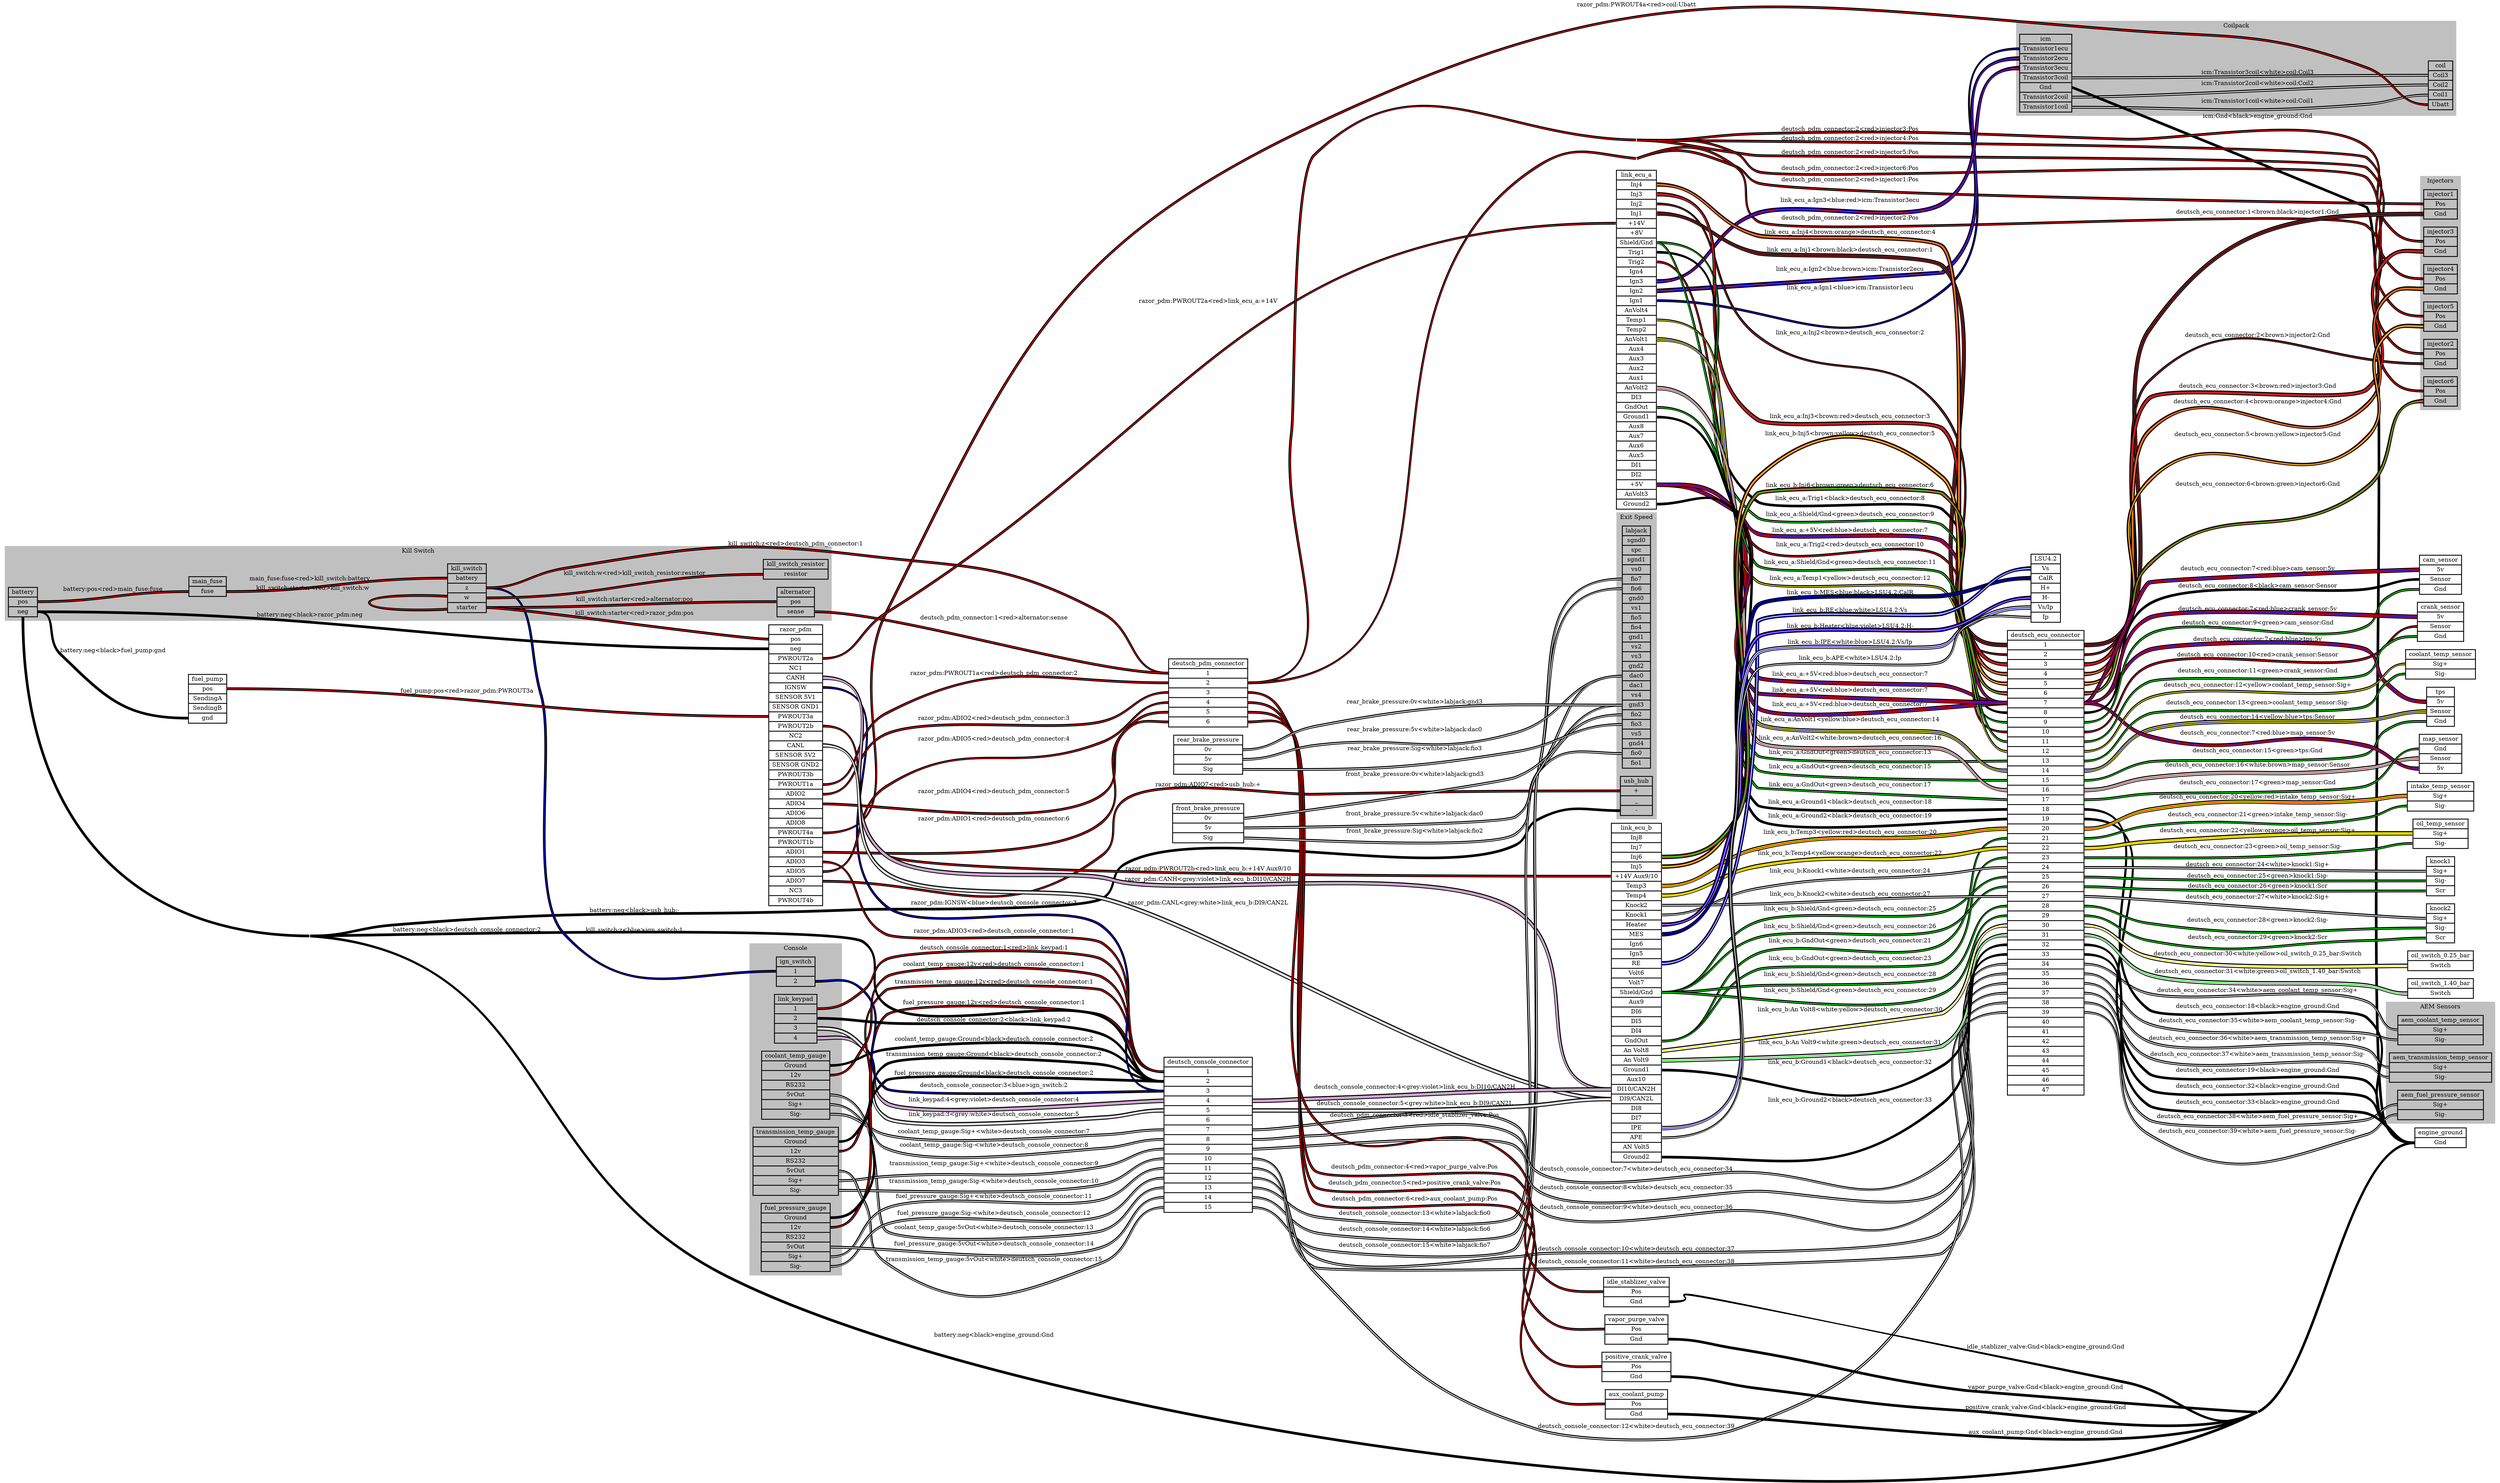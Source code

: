 graph "" {
	graph [bb="0,0,5935,3477.4",
		concentrate=true,
		rankdir=LR,
		ranksep=1.5
	];
	node [label="\N"];
	subgraph cluster_Coilpack {
		graph [bb="4789,3246.4,5834.5,3469.4",
			color=grey,
			label=Coilpack,
			lheight=0.21,
			lp="5311.8,3457.9",
			lwidth=0.85,
			style=filled
		];
		icm	[height=2.5694,
			label="icm | <Transistor1ecu> Transistor1ecu | <Transistor2ecu> Transistor2ecu | <Transistor3ecu> Transistor3ecu | <Transistor3coil> Transistor3coil | <\
Gnd> Gnd | <Transistor2coil> Transistor2coil | <Transistor1coil> Transistor1coil ",
			pos="4859,3346.4",
			rects="4797,3415.4,4921,3438.4 4797,3392.4,4921,3415.4 4797,3369.4,4921,3392.4 4797,3346.4,4921,3369.4 4797,3323.4,4921,3346.4 4797,3300.4,\
4921,3323.4 4797,3277.4,4921,3300.4 4797,3254.4,4921,3277.4",
			shape=record,
			style=bold,
			width=1.7222];
		coil	[height=1.6111,
			label="coil | <Coil3> Coil3 | <Coil2> Coil2 | <Coil1> Coil1 | <Ubatt> Ubatt ",
			pos="5797.5,3318.4",
			rects="5768.5,3352.9,5826.5,3375.9 5768.5,3329.9,5826.5,3352.9 5768.5,3306.9,5826.5,3329.9 5768.5,3283.9,5826.5,3306.9 5768.5,3260.9,5826.5,\
3283.9",
			shape=record,
			style=bold,
			width=0.80556];
		icm:Transistor3coil -- coil:Coil3	[color="black:white:black",
			label="icm:Transistor3coil<white>coil:Coil3",
			labeltooltip="icm:Transistor3coil<white>coil:Coil3",
			lp="5363,3347.9",
			penwidth=2.5,
			pos="4922,3334.4 5297.8,3334.4 5391.7,3341.4 5767.5,3341.4"];
		icm:Transistor1coil -- coil:Coil1	[color="black:white:black",
			label="icm:Transistor1coil<white>coil:Coil1",
			labeltooltip="icm:Transistor1coil<white>coil:Coil1",
			lp="5363,3280.9",
			penwidth=2.5,
			pos="4922,3265.4 5233.1,3265.4 5311.9,3248.3 5622,3273.4 5687.2,3278.7 5702.1,3295.4 5767.5,3295.4"];
		icm:Transistor2coil -- coil:Coil2	[color="black:white:black",
			label="icm:Transistor2coil<white>coil:Coil2",
			labeltooltip="icm:Transistor2coil<white>coil:Coil2",
			lp="5363,3321.9",
			penwidth=2.5,
			pos="4922,3288.4 5110,3288.4 5579.5,3318.4 5767.5,3318.4"];
	}
	subgraph "cluster_AEM Sensors" {
		graph [bb="5668,1179.4,5927,1464.4",
			color=grey,
			label="AEM Sensors",
			lheight=0.21,
			lp="5797.5,1452.9",
			lwidth=1.35,
			style=filled
		];
		aem_coolant_temp_sensor	[height=0.97222,
			label="aem_coolant_temp_sensor | <Sig+> Sig+ | <Sig-> Sig- ",
			pos="5797.5,1398.4",
			rects="5696,1409.9,5899,1432.9 5696,1386.9,5899,1409.9 5696,1363.9,5899,1386.9",
			shape=record,
			style=bold,
			width=2.8194];
		aem_transmission_temp_sensor	[height=0.97222,
			label="aem_transmission_temp_sensor | <Sig+> Sig+ | <Sig-> Sig- ",
			pos="5797.5,1310.4",
			rects="5676,1321.9,5919,1344.9 5676,1298.9,5919,1321.9 5676,1275.9,5919,1298.9",
			shape=record,
			style=bold,
			width=3.375];
		aem_fuel_pressure_sensor	[height=0.97222,
			label="aem_fuel_pressure_sensor | <Sig+> Sig+ | <Sig-> Sig- ",
			pos="5797.5,1222.4",
			rects="5695.5,1233.9,5899.5,1256.9 5695.5,1210.9,5899.5,1233.9 5695.5,1187.9,5899.5,1210.9",
			shape=record,
			style=bold,
			width=2.8333];
	}
	subgraph cluster_Console {
		graph [bb="1778,608.41,1997,1391.4",
			color=grey,
			label=Console,
			lheight=0.21,
			lp="1887.5,1379.9",
			lwidth=0.79,
			style=filled
		];
		ign_switch	[height=0.97222,
			label="ign_switch | <1> 1 | <2> 2 ",
			pos="1887.5,1191.4",
			rects="1841.5,1202.9,1933.5,1225.9 1841.5,1179.9,1933.5,1202.9 1841.5,1156.9,1933.5,1179.9",
			shape=record,
			style=bold,
			width=1.2778];
		link_keypad	[height=1.6111,
			label="link_keypad | <1> 1 | <2> 2 | <3> 3 | <4> 4 ",
			pos="1887.5,1302.4",
			rects="1837,1336.9,1938,1359.9 1837,1313.9,1938,1336.9 1837,1290.9,1938,1313.9 1837,1267.9,1938,1290.9 1837,1244.9,1938,1267.9",
			shape=record,
			style=bold,
			width=1.4028];
		coolant_temp_gauge	[height=2.25,
			label="coolant_temp_gauge | <Ground> Ground | <12v> 12v | <RS232> RS232 | <5vOut> 5vOut | <Sig+> Sig+ | <Sig-> Sig- ",
			pos="1887.5,1057.4",
			rects="1806.5,1114.9,1968.5,1137.9 1806.5,1091.9,1968.5,1114.9 1806.5,1068.9,1968.5,1091.9 1806.5,1045.9,1968.5,1068.9 1806.5,1022.9,1968.5,\
1045.9 1806.5,999.91,1968.5,1022.9 1806.5,976.91,1968.5,999.91",
			shape=record,
			style=bold,
			width=2.25];
		transmission_temp_gauge	[height=2.25,
			label="transmission_temp_gauge | <Ground> Ground | <12v> 12v | <RS232> RS232 | <5vOut> 5vOut | <Sig+> Sig+ | <Sig-> Sig- ",
			pos="1887.5,877.41",
			rects="1786,934.91,1989,957.91 1786,911.91,1989,934.91 1786,888.91,1989,911.91 1786,865.91,1989,888.91 1786,842.91,1989,865.91 1786,819.91,\
1989,842.91 1786,796.91,1989,819.91",
			shape=record,
			style=bold,
			width=2.8194];
		fuel_pressure_gauge	[height=2.25,
			label="fuel_pressure_gauge | <Ground> Ground | <12v> 12v | <RS232> RS232 | <5vOut> 5vOut | <Sig+> Sig+ | <Sig-> Sig- ",
			pos="1887.5,697.41",
			rects="1805.5,754.91,1969.5,777.91 1805.5,731.91,1969.5,754.91 1805.5,708.91,1969.5,731.91 1805.5,685.91,1969.5,708.91 1805.5,662.91,1969.5,\
685.91 1805.5,639.91,1969.5,662.91 1805.5,616.91,1969.5,639.91",
			shape=record,
			style=bold,
			width=2.2778];
	}
	subgraph "cluster_Exit Speed" {
		graph [bb="3839,99.407,3934,826.41",
			color=grey,
			label="Exit Speed",
			lheight=0.21,
			lp="3886.5,814.91",
			lwidth=1.10,
			style=filled
		];
		labjack	[height=8,
			label="labjack | <sgnd0> sgnd0 | < spc>  spc | < sgnd1>  sgnd1 | < vs0>  vs0 | <fio7> fio7 | < fio6>  fio6 | < gnd0>  gnd0 | < vs1>  vs1 | <\
fio5> fio5 | < fio4>  fio4 | < gnd1>  gnd1 | < vs2>  vs2 | <vs3> vs3 | < gnd2>  gnd2 | < dac0>  dac0 | < dac1>  dac1 | <vs4> vs4 | < \
gnd3>  gnd3 | < fio2>  fio2 | < fio3>  fio3 | <vs5> vs5 | < gnd4>  gnd4 | < fio0>  fio0 | < fio1>  fio1 ",
			pos="3886,395.41",
			rects="3852.5,659.91,3919.5,682.91 3852.5,636.91,3919.5,659.91 3852.5,613.91,3919.5,636.91 3852.5,590.91,3919.5,613.91 3852.5,567.91,3919.5,\
590.91 3852.5,544.91,3919.5,567.91 3852.5,521.91,3919.5,544.91 3852.5,498.91,3919.5,521.91 3852.5,475.91,3919.5,498.91 3852.5,452.91,\
3919.5,475.91 3852.5,429.91,3919.5,452.91 3852.5,406.91,3919.5,429.91 3852.5,383.91,3919.5,406.91 3852.5,360.91,3919.5,383.91 3852.5,\
337.91,3919.5,360.91 3852.5,314.91,3919.5,337.91 3852.5,291.91,3919.5,314.91 3852.5,268.91,3919.5,291.91 3852.5,245.91,3919.5,268.91 \
3852.5,222.91,3919.5,245.91 3852.5,199.91,3919.5,222.91 3852.5,176.91,3919.5,199.91 3852.5,153.91,3919.5,176.91 3852.5,130.91,3919.5,\
153.91 3852.5,107.91,3919.5,130.91",
			shape=record,
			style=bold,
			width=0.93056];
		usb_hub	[height=1.2917,
			label="usb_hub | <+> + | <_> _ | <-> - ",
			pos="3886,748.41",
			rects="3848,771.41,3924,794.41 3848,748.41,3924,771.41 3848,725.41,3924,748.41 3848,702.41,3924,725.41",
			shape=record,
			style=bold,
			width=1.0556];
	}
	subgraph cluster_Injectors {
		graph [bb="5749.5,2689.4,5845.5,3238.4",
			color=grey,
			label=Injectors,
			lheight=0.21,
			lp="5797.5,3226.9",
			lwidth=0.89,
			style=filled
		];
		injector1	[height=0.97222,
			label="injector1 | <Pos> Pos | <Gnd> Gnd ",
			pos="5797.5,3172.4",
			rects="5757.5,3183.9,5837.5,3206.9 5757.5,3160.9,5837.5,3183.9 5757.5,3137.9,5837.5,3160.9",
			shape=record,
			style=bold,
			width=1.1111];
		injector2	[height=0.97222,
			label="injector2 | <Pos> Pos | <Gnd> Gnd ",
			pos="5797.5,3084.4",
			rects="5757.5,3095.9,5837.5,3118.9 5757.5,3072.9,5837.5,3095.9 5757.5,3049.9,5837.5,3072.9",
			shape=record,
			style=bold,
			width=1.1111];
		injector3	[height=0.97222,
			label="injector3 | <Pos> Pos | <Gnd> Gnd ",
			pos="5797.5,2996.4",
			rects="5757.5,3007.9,5837.5,3030.9 5757.5,2984.9,5837.5,3007.9 5757.5,2961.9,5837.5,2984.9",
			shape=record,
			style=bold,
			width=1.1111];
		injector4	[height=0.97222,
			label="injector4 | <Pos> Pos | <Gnd> Gnd ",
			pos="5797.5,2908.4",
			rects="5757.5,2919.9,5837.5,2942.9 5757.5,2896.9,5837.5,2919.9 5757.5,2873.9,5837.5,2896.9",
			shape=record,
			style=bold,
			width=1.1111];
		injector5	[height=0.97222,
			label="injector5 | <Pos> Pos | <Gnd> Gnd ",
			pos="5797.5,2820.4",
			rects="5757.5,2831.9,5837.5,2854.9 5757.5,2808.9,5837.5,2831.9 5757.5,2785.9,5837.5,2808.9",
			shape=record,
			style=bold,
			width=1.1111];
		injector6	[height=0.97222,
			label="injector6 | <Pos> Pos | <Gnd> Gnd ",
			pos="5797.5,2732.4",
			rects="5757.5,2743.9,5837.5,2766.9 5757.5,2720.9,5837.5,2743.9 5757.5,2697.9,5837.5,2720.9",
			shape=record,
			style=bold,
			width=1.1111];
	}
	subgraph "cluster_Kill Switch" {
		graph [bb="8,2370.4,1972.5,2544.4",
			color=grey,
			label="Kill Switch",
			lheight=0.21,
			lp="990.25,2532.9",
			lwidth=1.08,
			style=filled
		];
		battery	[height=0.97222,
			label="battery | <pos> pos | <neg> neg ",
			pos="50.5,2413.4",
			rects="16,2424.9,85,2447.9 16,2401.9,85,2424.9 16,2378.9,85,2401.9",
			shape=record,
			style=bold,
			width=0.95833];
		main_fuse	[height=0.65278,
			label="main_fuse | <fuse> fuse ",
			pos="489.5,2444.4",
			rects="445,2444.4,534,2467.4 445,2421.4,534,2444.4",
			shape=record,
			style=bold,
			width=1.2361];
		battery:pos -- main_fuse:fuse	[color="black:red:black",
			label="battery:pos<red>main_fuse:fuse",
			labeltooltip="battery:pos<red>main_fuse:fuse",
			lp="264.5,2437.9",
			penwidth=2.5,
			pos="85,2413.4 244.78,2413.4 284.22,2432.4 444,2432.4"];
		kill_switch	[height=1.6111,
			label="kill_switch | <battery> battery | <z> z | <w> w | <starter> starter ",
			pos="1106,2439.4",
			rects="1060,2473.9,1152,2496.9 1060,2450.9,1152,2473.9 1060,2427.9,1152,2450.9 1060,2404.9,1152,2427.9 1060,2381.9,1152,2404.9",
			shape=record,
			style=bold,
			width=1.2778];
		main_fuse:fuse -- kill_switch:battery	[color="black:red:black",
			label="main_fuse:fuse<red>kill_switch:battery",
			labeltooltip="main_fuse:fuse<red>kill_switch:battery",
			lp="732.5,2460.9",
			penwidth=2.5,
			pos="535,2432.4 768.27,2432.4 825.73,2462.4 1059,2462.4"];
		kill_switch:starter -- kill_switch:w	[color="black:red:black",
			label="kill_switch:starter<red>kill_switch:w",
			labeltooltip="kill_switch:starter<red>kill_switch:w",
			lp="739.5,2439.4",
			penwidth=2.5,
			pos="1059.9,2389.6 979.57,2385 874,2388 874,2404.9 874,2421.8 979.57,2424.8 1059.9,2420.2"];
		alternator	[height=0.97222,
			label="alternator | <pos> pos | <sense> sense ",
			pos="1887.5,2413.4",
			rects="1843,2424.9,1932,2447.9 1843,2401.9,1932,2424.9 1843,2378.9,1932,2401.9",
			shape=record,
			style=bold,
			width=1.2361];
		kill_switch:starter -- alternator:pos	[color="black:red:black",
			label="kill_switch:starter<red>alternator:pos",
			labeltooltip="kill_switch:starter<red>alternator:pos",
			lp="1504.5,2417.9",
			penwidth=2.5,
			pos="1153,2393.4 1459.1,2393.4 1535.4,2413.4 1841.5,2413.4"];
		kill_switch_resistor	[height=0.65278,
			label="kill_switch_resistor | <resistor> resistor ",
			pos="1887.5,2489.4",
			rects="1810.5,2489.4,1964.5,2512.4 1810.5,2466.4,1964.5,2489.4",
			shape=record,
			style=bold,
			width=2.1389];
		kill_switch:w -- kill_switch_resistor:resistor	[color="black:red:black",
			label="kill_switch:w<red>kill_switch_resistor:resistor",
			labeltooltip="kill_switch:w<red>kill_switch_resistor:resistor",
			lp="1504.5,2475.9",
			penwidth=2.5,
			pos="1153,2416.4 1299.5,2416.4 1663,2477.4 1809.5,2477.4"];
	}
	battery:neg -- usb_hub:"-"	[color="black:black:black",
		label="battery:neg<black>usb_hub:-",
		labeltooltip="battery:neg<black>usb_hub:-",
		lp="1504.5,556.91",
		penwidth=2.5,
		pos="1107,563.41 1176.2,516.1 2532.3,577.59 2616,582.41 3054,607.64 3163.2,624.87 3598,683.41 3622.1,686.65 3627.9,689.1 3652,692.41 \
3738.3,704.23 3759.8,713.39 3846.7,713.41"];
	razor_pdm	[height=9.2778,
		label="razor_pdm | <pos> pos | <neg> neg | <PWROUT2a> PWROUT2a | <NC1> NC1 | <CANH> CANH | <IGNSW> IGNSW | <SENSOR 5V1> SENSOR 5V1 | <SENSOR \
GND1> SENSOR GND1 | <PWROUT3a> PWROUT3a | <PWROUT2b> PWROUT2b | <NC2> NC2 | <CANL> CANL | <SENSOR 5V2> SENSOR 5V2 | <SENSOR GND2> \
SENSOR GND2 | <PWROUT3b> PWROUT3b | <PWROUT1a> PWROUT1a | <ADIO2> ADIO2 | <ADIO4> ADIO4 | <ADIO6> ADIO6 | <ADIO8> ADIO8 | <PWROUT4a> \
PWROUT4a | <PWROUT1b> PWROUT1b | <ADIO1> ADIO1 | <ADIO3> ADIO3 | <ADIO5> ADIO5 | <ADIO7> ADIO7 | <NC3> NC3 | <PWROUT4b> PWROUT4b ",
		pos="1887.5,2026.4",
		rects="1823.5,2336.9,1951.5,2359.9 1823.5,2313.9,1951.5,2336.9 1823.5,2290.9,1951.5,2313.9 1823.5,2267.9,1951.5,2290.9 1823.5,2244.9,1951.5,\
2267.9 1823.5,2221.9,1951.5,2244.9 1823.5,2198.9,1951.5,2221.9 1823.5,2175.9,1951.5,2198.9 1823.5,2152.9,1951.5,2175.9 1823.5,2129.9,\
1951.5,2152.9 1823.5,2106.9,1951.5,2129.9 1823.5,2083.9,1951.5,2106.9 1823.5,2060.9,1951.5,2083.9 1823.5,2037.9,1951.5,2060.9 1823.5,\
2014.9,1951.5,2037.9 1823.5,1991.9,1951.5,2014.9 1823.5,1968.9,1951.5,1991.9 1823.5,1945.9,1951.5,1968.9 1823.5,1922.9,1951.5,1945.9 \
1823.5,1899.9,1951.5,1922.9 1823.5,1876.9,1951.5,1899.9 1823.5,1853.9,1951.5,1876.9 1823.5,1830.9,1951.5,1853.9 1823.5,1807.9,1951.5,\
1830.9 1823.5,1784.9,1951.5,1807.9 1823.5,1761.9,1951.5,1784.9 1823.5,1738.9,1951.5,1761.9 1823.5,1715.9,1951.5,1738.9 1823.5,1692.9,\
1951.5,1715.9",
		shape=record,
		style=bold,
		width=1.7778];
	battery:neg -- razor_pdm:neg	[color="black:black:black",
		label="battery:neg<black>razor_pdm:neg",
		labeltooltip="battery:neg<black>razor_pdm:neg",
		lp="732.5,2382.9",
		penwidth=2.5,
		pos="85,2390.4 858.21,2390.4 1049.3,2302.4 1822.5,2302.4"];
	engine_ground	[height=0.65278,
		label="engine_ground | <Gnd> Gnd ",
		pos="5797.5,2296.4",
		rects="5736.5,2296.4,5858.5,2319.4 5736.5,2273.4,5858.5,2296.4",
		shape=record,
		style=bold,
		width=1.6944];
	battery:neg -- engine_ground:Gnd	[color="black:black:black",
		label="battery:neg<black>engine_ground:Gnd",
		labeltooltip="battery:neg<black>engine_ground:Gnd",
		lp="2359,188.91",
		penwidth=2.5,
		pos="50.5,2377.4 50.5,1981.5 525.15,1503.2 731.5,1409.4;733.5,1409.4 1036.7,1132.5 767.99,798.06 1105,563.41;1107,563.41 1663.1,176.23 \
3498.6,-174.73 4120,95.407 4675.7,336.99 4812.9,534.78 5050,1092.4 5093.9,1195.5 5024.8,2020.2 5104,2099.4 5144.7,2140.2 5573.4,\
2096.5 5622,2127.4 5658.6,2150.7 5642.6,2178.3 5668,2213.4 5693.5,2248.7 5692,2284.4 5735.5,2284.4"];
	deutsch_console_connector	[height=5.125,
		label="deutsch_console_connector | <1> 1 | <2> 2 | <3> 3 | <4> 4 | <5> 5 | <6> 6 | <7> 7 | <8> 8 | <9> 9 | <10> 10 | <11> 11 | <12> 12 | <\
13> 13 | <14> 14 | <15> 15 ",
		pos="2868,993.41",
		rects="2763,1154.4,2973,1177.4 2763,1131.4,2973,1154.4 2763,1108.4,2973,1131.4 2763,1085.4,2973,1108.4 2763,1062.4,2973,1085.4 2763,1039.4,\
2973,1062.4 2763,1016.4,2973,1039.4 2763,993.41,2973,1016.4 2763,970.41,2973,993.41 2763,947.41,2973,970.41 2763,924.41,2973,947.41 \
2763,901.41,2973,924.41 2763,878.41,2973,901.41 2763,855.41,2973,878.41 2763,832.41,2973,855.41 2763,809.41,2973,832.41",
		shape=record,
		style=bold,
		width=2.9167];
	battery:neg -- deutsch_console_connector:2	[color="black:black:black",
		label="battery:neg<black>deutsch_console_connector:2",
		labeltooltip="battery:neg<black>deutsch_console_connector:2",
		lp="1106,1406.9",
		penwidth=2.5,
		pos="733.5,1409.4 866.65,1349.4 1917.5,1461 2048,1395.4 2083.4,1377.6 2067,1343 2102,1324.4 2203,1270.7 2521,1359.1 2616,1295.4 2662.2,\
1264.4 2633.6,1224.6 2670,1182.4 2702.1,1145.1 2712.7,1120.5 2761.7,1120.4"];
	fuel_pump	[height=1.6111,
		label="fuel_pump | <pos> pos | <SendingA> SendingA | <SendingB> SendingB | <gnd> gnd ",
		pos="489.5,2199.4",
		rects="444,2233.9,535,2256.9 444,2210.9,535,2233.9 444,2187.9,535,2210.9 444,2164.9,535,2187.9 444,2141.9,535,2164.9",
		shape=record,
		style=bold,
		width=1.2639];
	battery:neg -- fuel_pump:gnd	[color="black:black:black",
		label="battery:neg<black>fuel_pump:gnd",
		labeltooltip="battery:neg<black>fuel_pump:gnd",
		lp="264.5,2295.9",
		penwidth=2.5,
		pos="85,2390.4 136.29,2390.4 101.48,2323.4 139,2288.4 247.44,2187.3 295.76,2153.4 444,2153.4"];
	kill_switch:z -- ign_switch:1	[color="black:blue:black",
		label="kill_switch:z<blue>ign_switch:1",
		labeltooltip="kill_switch:z<blue>ign_switch:1",
		lp="1504.5,2059.9",
		penwidth=2.5,
		pos="1153,2439.4 1276.8,2439.4 1227.2,2303.5 1282,2192.4 1507.4,1735.5 1331,1191.4 1840.5,1191.4"];
	kill_switch:starter -- razor_pdm:pos	[color="black:red:black",
		label="kill_switch:starter<red>razor_pdm:pos",
		labeltooltip="kill_switch:starter<red>razor_pdm:pos",
		lp="1504.5,2381.9",
		penwidth=2.5,
		pos="1153,2393.4 1190.4,2393.4 1785.1,2325.4 1822.5,2325.4"];
	deutsch_pdm_connector	[height=2.25,
		label="deutsch_pdm_connector | <1> 1 | <2> 2 | <3> 3 | <4> 4 | <5> 5 | <6> 6 ",
		pos="2868,2503.4",
		rects="2774,2560.9,2962,2583.9 2774,2537.9,2962,2560.9 2774,2514.9,2962,2537.9 2774,2491.9,2962,2514.9 2774,2468.9,2962,2491.9 2774,2445.9,\
2962,2468.9 2774,2422.9,2962,2445.9",
		shape=record,
		style=bold,
		width=2.6111];
	kill_switch:z -- deutsch_pdm_connector:1	[color="black:red:black",
		label="kill_switch:z<red>deutsch_pdm_connector:1",
		labeltooltip="kill_switch:z<red>deutsch_pdm_connector:1",
		lp="1887.5,2566.9",
		penwidth=2.5,
		pos="1153,2439.4 1237.1,2439.4 1253.2,2472.9 1336,2487.4 1965.7,2597.4 2133.7,2549.4 2773,2549.4"];
	icm:Gnd -- engine_ground:Gnd	[color="black:black:black",
		label="icm:Gnd<black>engine_ground:Gnd",
		labeltooltip="icm:Gnd<black>engine_ground:Gnd",
		lp="5363,3247.9",
		penwidth=2.5,
		pos="4922,3311.4 5008.8,3311.4 5022.6,3270.7 5104,3240.4 5332.9,3155.4 5474.5,3252 5622,3057.4 5726.9,2919 5561.9,2284.4 5735.5,2284.4"];
	link_keypad:4 -- deutsch_console_connector:4	[color="black:grey:violet:grey:black",
		label="link_keypad:4<grey:violet>deutsch_console_connector:4",
		labeltooltip="link_keypad:4<grey:violet>deutsch_console_connector:4",
		lp="2359,1170.9",
		penwidth=2.5,
		pos="1939.5,1256.4 1988.6,1256.4 2006.4,1261.5 2048,1235.4 2081.9,1214.2 2066.6,1182.1 2102,1163.4 2152.5,1136.7 2560.4,1152.6 2616,1139.4 \
2685.1,1123 2691,1074.4 2762,1074.4"];
	link_keypad:3 -- deutsch_console_connector:5	[color="black:grey:white:grey:black",
		label="link_keypad:3<grey:white>deutsch_console_connector:5",
		labeltooltip="link_keypad:3<grey:white>deutsch_console_connector:5",
		lp="2359,1094.9",
		penwidth=2.5,
		pos="1939.5,1279.4 1991.5,1279.4 2011.9,1272.8 2048,1235.4 2096.6,1185 2045.4,1128.6 2102,1087.4 2125.1,1070.6 2587.5,1070.6 2616,1068.4 \
2681.1,1063.4 2696.7,1051.4 2762,1051.4"];
	coolant_temp_gauge:"12v" -- deutsch_console_connector:1	[color="black:red:black",
		label="coolant_temp_gauge:12v<red>deutsch_console_connector:1",
		labeltooltip="coolant_temp_gauge:12v<red>deutsch_console_connector:1",
		lp="2359,1283.9",
		penwidth=2.5,
		pos="1969.5,1080.4 2015.4,1080.4 2019.9,1111.1 2048,1147.4 2081.6,1190.8 2055.5,1229.3 2102,1258.4 2150.4,1288.7 2562,1277.1 2616,1258.4 \
2694,1231.4 2679.4,1143.4 2762,1143.4"];
	coolant_temp_gauge:Ground -- deutsch_console_connector:2	[color="black:black:black",
		label="coolant_temp_gauge:Ground<black>deutsch_console_connector:2",
		labeltooltip="coolant_temp_gauge:Ground<black>deutsch_console_connector:2",
		lp="2359,1127.9",
		penwidth=2.5,
		pos="1969.5,1103.4 2028.4,1103.4 2043.1,1105.1 2102,1106.4 2395.3,1112.8 2468.6,1120.4 2762,1120.4"];
	coolant_temp_gauge:"Sig+" -- deutsch_console_connector:7	[color="black:white:black",
		label="coolant_temp_gauge:Sig+<white>deutsch_console_connector:7",
		labeltooltip="coolant_temp_gauge:Sig+<white>deutsch_console_connector:7",
		lp="2359,1018.9",
		penwidth=2.5,
		pos="1969.5,1011.4 2321.7,1011.4 2409.8,1005.4 2762,1005.4"];
	coolant_temp_gauge:"Sig-" -- deutsch_console_connector:8	[color="black:white:black",
		label="coolant_temp_gauge:Sig-<white>deutsch_console_connector:8",
		labeltooltip="coolant_temp_gauge:Sig-<white>deutsch_console_connector:8",
		lp="2359,946.91",
		penwidth=2.5,
		pos="1969.5,988.41 2005.6,988.41 2014.3,980.46 2048,967.41 2073.2,957.63 2075.7,945.81 2102,939.41 2213,912.35 2502.9,923.46 2616,939.41 \
2682.9,948.83 2694.5,981.41 2762,981.41"];
	coolant_temp_gauge:"5vOut" -- deutsch_console_connector:13	[color="black:white:black",
		label="coolant_temp_gauge:5vOut<white>deutsch_console_connector:13",
		labeltooltip="coolant_temp_gauge:5vOut<white>deutsch_console_connector:13",
		lp="2359,756.91",
		penwidth=2.5,
		pos="1969.5,1034.4 2015.4,1034.4 2023.9,1006.4 2048,967.41 2100.5,882.5 2023.4,810.92 2102,749.41 2147,714.21 2562.1,730.48 2616,749.41 \
2694.5,776.96 2678.8,866.41 2762,866.41"];
	transmission_temp_gauge:"12v" -- deutsch_console_connector:1	[color="black:red:black",
		label="transmission_temp_gauge:12v<red>deutsch_console_connector:1",
		labeltooltip="transmission_temp_gauge:12v<red>deutsch_console_connector:1",
		lp="2359,994.91",
		penwidth=2.5,
		pos="1990.5,900.41 2045.6,900.41 2048.8,940.38 2102,954.41 2212.7,983.56 2512.5,938.52 2616,987.41 2701.9,1028 2667,1143.4 2762,1143.4"];
	transmission_temp_gauge:Ground -- deutsch_console_connector:2	[color="black:black:black",
		label="transmission_temp_gauge:Ground<black>deutsch_console_connector:2",
		labeltooltip="transmission_temp_gauge:Ground<black>deutsch_console_connector:2",
		lp="2359,1060.9",
		penwidth=2.5,
		pos="1990.5,923.41 2059.2,923.41 2040.3,1000.3 2102,1030.4 2204.8,1080.5 2504.9,1026.5 2616,1053.4 2685.4,1070.2 2690.6,1120.4 2762,1120.4"];
	transmission_temp_gauge:"Sig+" -- deutsch_console_connector:9	[color="black:white:black",
		label="transmission_temp_gauge:Sig+<white>deutsch_console_connector:9",
		labeltooltip="transmission_temp_gauge:Sig+<white>deutsch_console_connector:9",
		lp="2359,911.91",
		penwidth=2.5,
		pos="1990.5,831.41 2044.3,831.41 2049.6,866.42 2102,878.41 2325,929.38 2391.9,858.43 2616,904.41 2683.8,918.32 2692.8,958.41 2762,958.41"];
	transmission_temp_gauge:"Sig-" -- deutsch_console_connector:10	[color="black:white:black",
		label="transmission_temp_gauge:Sig-<white>deutsch_console_connector:10",
		labeltooltip="transmission_temp_gauge:Sig-<white>deutsch_console_connector:10",
		lp="2359,832.91",
		penwidth=2.5,
		pos="1990.5,808.41 2060,808.41 2550.4,802.46 2616,825.41 2692.7,852.23 2680.8,935.41 2762,935.41"];
	transmission_temp_gauge:"5vOut" -- deutsch_console_connector:15	[color="black:white:black",
		label="transmission_temp_gauge:5vOut<white>deutsch_console_connector:15",
		labeltooltip="transmission_temp_gauge:5vOut<white>deutsch_console_connector:15",
		lp="2359,604.91",
		penwidth=2.5,
		pos="1990.5,854.41 2029.7,854.41 2029.4,821.97 2048,787.41 2089.6,710.08 2032,650.32 2102,597.41 2124.8,580.2 2590.9,583.83 2616,597.41 \
2720.2,653.74 2643.5,820.41 2762,820.41"];
	fuel_pressure_gauge:"12v" -- deutsch_console_connector:1	[color="black:red:black",
		label="fuel_pressure_gauge:12v<red>deutsch_console_connector:1",
		labeltooltip="fuel_pressure_gauge:12v<red>deutsch_console_connector:1",
		lp="2359,796.91",
		penwidth=2.5,
		pos="1970.5,720.41 2032.1,720.41 2041.4,753.03 2102,764.41 2158.2,774.97 2569.3,756.46 2616,789.41 2755.1,887.48 2591.8,1143.4 2762,1143.4"];
	fuel_pressure_gauge:Ground -- deutsch_console_connector:2	[color="black:black:black",
		label="fuel_pressure_gauge:Ground<black>deutsch_console_connector:2",
		labeltooltip="fuel_pressure_gauge:Ground<black>deutsch_console_connector:2",
		lp="2359,866.91",
		penwidth=2.5,
		pos="1970.5,743.41 2010.1,743.41 2016.4,763.56 2048,787.41 2074.8,807.66 2071.1,827.11 2102,840.41 2154.5,863 2567.2,829.59 2616,859.41 \
2729.4,928.75 2629.1,1120.4 2762,1120.4"];
	fuel_pressure_gauge:"Sig+" -- deutsch_console_connector:11	[color="black:white:black",
		label="fuel_pressure_gauge:Sig+<white>deutsch_console_connector:11",
		labeltooltip="fuel_pressure_gauge:Sig+<white>deutsch_console_connector:11",
		lp="2359,717.91",
		penwidth=2.5,
		pos="1970.5,651.41 2031.2,651.41 2042,678.82 2102,688.41 2158.4,697.43 2565.7,683.31 2616,710.41 2713.5,762.92 2651.2,912.41 2762,912.41"];
	fuel_pressure_gauge:"Sig-" -- deutsch_console_connector:12	[color="black:white:black",
		label="fuel_pressure_gauge:Sig-<white>deutsch_console_connector:12",
		labeltooltip="fuel_pressure_gauge:Sig-<white>deutsch_console_connector:12",
		lp="2359,642.91",
		penwidth=2.5,
		pos="1970.5,628.41 2042.2,628.41 2554.1,599.15 2616,635.41 2728.3,701.23 2631.8,889.41 2762,889.41"];
	fuel_pressure_gauge:"5vOut" -- deutsch_console_connector:14	[color="black:white:black",
		label="fuel_pressure_gauge:5vOut<white>deutsch_console_connector:14",
		labeltooltip="fuel_pressure_gauge:5vOut<white>deutsch_console_connector:14",
		lp="2359,676.91",
		penwidth=2.5,
		pos="1970.5,674.41 2042.2,674.41 2551,639.09 2616,669.41 2707.5,712.07 2661,843.41 2762,843.41"];
	razor_pdm:PWROUT4a -- coil:Ubatt	[color="black:red:black",
		label="razor_pdm:PWROUT4a<red>coil:Ubatt",
		labeltooltip="razor_pdm:PWROUT4a<red>coil:Ubatt",
		lp="3886,3428.9",
		penwidth=2.5,
		pos="1952.5,1865.4 2122.9,1865.4 1980,2099.5 2102,2218.4 2277.8,2389.7 2448.8,2240.7 2616,2420.4 2670.9,2479.4 2633.2,2521.7 2670,2593.4 \
2821.7,2889 2835.9,3018.1 3120,3190.4 3490,3414.7 4618.6,3481.8 5050,3448.4 5306.5,3428.6 5380,3446.8 5622,3359.4 5692.9,3333.8 \
5692.2,3272.4 5767.5,3272.4"];
	razor_pdm:ADIO7 -- usb_hub:"+"	[color="black:red:black",
		label="razor_pdm:ADIO7<red>usb_hub:+",
		labeltooltip="razor_pdm:ADIO7<red>usb_hub:+",
		lp="2868,1460.9",
		penwidth=2.5,
		pos="1952.5,1750.4 2229.9,1750.4 2854.9,1366.4 3066,1186.4 3095.6,1161.1 3089.8,1142.1 3120,1117.4 3324.7,950.12 3414,966.42 3652,851.41 \
3738.1,809.8 3751.4,760.41 3847,760.41"];
	razor_pdm:IGNSW -- deutsch_console_connector:3	[color="black:blue:black",
		label="razor_pdm:IGNSW<blue>deutsch_console_connector:3",
		labeltooltip="razor_pdm:IGNSW<blue>deutsch_console_connector:3",
		lp="2359,1389.9",
		penwidth=2.5,
		pos="1952.5,2210.4 2326.5,2210.4 1822.2,1630.5 2102,1382.4 2187.6,1306.5 2518.7,1412.7 2616,1352.4 2727,1283.6 2631.4,1097.4 2762,1097.4"];
	razor_pdm:ADIO3 -- deutsch_console_connector:1	[color="black:red:black",
		label="razor_pdm:ADIO3<red>deutsch_console_connector:1",
		labeltooltip="razor_pdm:ADIO3<red>deutsch_console_connector:1",
		lp="2359,1427.9",
		penwidth=2.5,
		pos="1952.5,1796.4 2132.3,1796.4 1955.5,1524.7 2102,1420.4 2148.6,1387.3 2567.2,1427.1 2616,1397.4 2671.6,1363.5 2696.9,1143.4 2762,1143.4"];
	razor_pdm:PWROUT1a -- deutsch_pdm_connector:2	[color="black:red:black",
		label="razor_pdm:PWROUT1a<red>deutsch_pdm_connector:2",
		labeltooltip="razor_pdm:PWROUT1a<red>deutsch_pdm_connector:2",
		lp="2359,2291.9",
		penwidth=2.5,
		pos="1952.5,1980.4 2114.7,1980.4 2502.4,2168.6 2616,2284.4 2658.1,2327.3 2637.9,2357.6 2670,2408.4 2707.2,2467.2 2703.4,2526.4 2773,2526.4"];
	razor_pdm:ADIO2 -- deutsch_pdm_connector:3	[color="black:red:black",
		label="razor_pdm:ADIO2<red>deutsch_pdm_connector:3",
		labeltooltip="razor_pdm:ADIO2<red>deutsch_pdm_connector:3",
		lp="2359,2001.9",
		penwidth=2.5,
		pos="1952.5,1957.4 1989.4,1957.4 2588.9,1969.3 2616,1994.4 2684,2057.5 2627.3,2326 2670,2408.4 2698.6,2463.7 2710.7,2503.4 2773,2503.4"];
	razor_pdm:ADIO5 -- deutsch_pdm_connector:4	[color="black:red:black",
		label="razor_pdm:ADIO5<red>deutsch_pdm_connector:4",
		labeltooltip="razor_pdm:ADIO5<red>deutsch_pdm_connector:4",
		lp="2359,1948.9",
		penwidth=2.5,
		pos="1952.5,1773.4 2045.7,1773.4 2016.5,1883.4 2102,1920.4 2154.4,1943.1 2574.1,1902.5 2616,1941.4 2692.6,2012.5 2616.5,2318.7 2670,2408.4 \
2698.6,2456.4 2717.1,2480.4 2773,2480.4"];
	razor_pdm:ADIO4 -- deutsch_pdm_connector:5	[color="black:red:black",
		label="razor_pdm:ADIO4<red>deutsch_pdm_connector:5",
		labeltooltip="razor_pdm:ADIO4<red>deutsch_pdm_connector:5",
		lp="2359,1908.9",
		penwidth=2.5,
		pos="1952.5,1934.4 2020.5,1934.4 2034.4,1908.8 2102,1901.4 2215.5,1889 2531.1,1825 2616,1901.4 2700.3,1977.2 2604.5,2316 2670,2408.4 \
2699.3,2449.8 2722.3,2457.4 2773,2457.4"];
	razor_pdm:ADIO1 -- deutsch_pdm_connector:6	[color="black:red:black",
		label="razor_pdm:ADIO1<red>deutsch_pdm_connector:6",
		labeltooltip="razor_pdm:ADIO1<red>deutsch_pdm_connector:6",
		lp="2359,1852.9",
		penwidth=2.5,
		pos="1952.5,1819.4 2247.6,1819.4 2401.5,1642.7 2616,1845.4 2707.3,1931.7 2588.1,2313.1 2670,2408.4 2700.8,2444.2 2725.8,2434.4 2773,2434.4"];
	link_ecu_a	[height=11.194,
		label="link_ecu_a | <Inj4> Inj4 | <Inj3> Inj3 | <Inj2> Inj2 | <Inj1> Inj1 | <+14V> +14V | <+8V> +8V | <Shield/Gnd> Shield/Gnd | <Trig1> \
Trig1 | <Trig2> Trig2 | <Ign4> Ign4 | <Ign3> Ign3 | <Ign2> Ign2 | <Ign1> Ign1 | <AnVolt4> AnVolt4 | <Temp1> Temp1 | <Temp2> Temp2 | <\
AnVolt1> AnVolt1 | <Aux4> Aux4 | <Aux3> Aux3 | <Aux2> Aux2 | <Aux1> Aux1 | <AnVolt2> AnVolt2 | <DI3> DI3 | <GndOut> GndOut | <Ground1> \
Ground1 | <Aux8> Aux8 | <Aux7> Aux7 | <Aux6> Aux6 | <Aux5> Aux5 | <DI1> DI1 | <DI2> DI2 | <+5V> +5V | <AnVolt3> AnVolt3 | <Ground2> \
Ground2 ",
		pos="3886,2367.4",
		rects="3838.5,2746.9,3933.5,2769.9 3838.5,2723.9,3933.5,2746.9 3838.5,2700.9,3933.5,2723.9 3838.5,2677.9,3933.5,2700.9 3838.5,2654.9,3933.5,\
2677.9 3838.5,2631.9,3933.5,2654.9 3838.5,2608.9,3933.5,2631.9 3838.5,2585.9,3933.5,2608.9 3838.5,2562.9,3933.5,2585.9 3838.5,2539.9,\
3933.5,2562.9 3838.5,2516.9,3933.5,2539.9 3838.5,2493.9,3933.5,2516.9 3838.5,2470.9,3933.5,2493.9 3838.5,2447.9,3933.5,2470.9 3838.5,\
2424.9,3933.5,2447.9 3838.5,2401.9,3933.5,2424.9 3838.5,2378.9,3933.5,2401.9 3838.5,2355.9,3933.5,2378.9 3838.5,2332.9,3933.5,2355.9 \
3838.5,2309.9,3933.5,2332.9 3838.5,2286.9,3933.5,2309.9 3838.5,2263.9,3933.5,2286.9 3838.5,2240.9,3933.5,2263.9 3838.5,2217.9,3933.5,\
2240.9 3838.5,2194.9,3933.5,2217.9 3838.5,2171.9,3933.5,2194.9 3838.5,2148.9,3933.5,2171.9 3838.5,2125.9,3933.5,2148.9 3838.5,2102.9,\
3933.5,2125.9 3838.5,2079.9,3933.5,2102.9 3838.5,2056.9,3933.5,2079.9 3838.5,2033.9,3933.5,2056.9 3838.5,2010.9,3933.5,2033.9 3838.5,\
1987.9,3933.5,2010.9 3838.5,1964.9,3933.5,1987.9",
		shape=record,
		style=bold,
		width=1.3194];
	razor_pdm:PWROUT2a -- link_ecu_a:"+14V"	[color="black:red:black",
		label="razor_pdm:PWROUT2a<red>link_ecu_a:+14V",
		labeltooltip="razor_pdm:PWROUT2a<red>link_ecu_a:+14V",
		lp="2868,2405.9",
		penwidth=2.5,
		pos="1952.5,2279.4 2026.4,2279.4 2030.4,2334 2102,2352.4 2309.7,2405.7 2851.9,2386.3 3066,2398.4 3302.6,2411.8 3379.1,2342.6 3598,2433.4 \
3728.6,2487.6 3695.6,2643.4 3837,2643.4"];
	link_ecu_b	[height=11.194,
		label="link_ecu_b | <Inj8> Inj8 | <Inj7> Inj7 | <Inj6> Inj6 | <Inj5> Inj5 | <+14V Aux9/10> +14V Aux9/10 | <Temp3> Temp3 | <Temp4> Temp4 | <\
Knock2> Knock2 | <Knock1> Knock1 | <Heater> Heater | <MES> MES | <Ign6> Ign6 | <Ign5> Ign5 | <RE> RE | <Volt6> Volt6 | <Volt7> Volt7 | <\
Shield/Gnd> Shield/Gnd | <Aux9> Aux9 | <DI6> DI6 | <DI5> DI5 | <DI4> DI4 | <GndOut> GndOut | <An Volt8> An Volt8 | <An Volt9> An \
Volt9 | <Ground1> Ground1 | <Aux10> Aux10 | <DI10/CAN2H> DI10/CAN2H | <DI9/CAN2L> DI9/CAN2L | <DI8> DI8 | <DI7> DI7 | <IPE> IPE | <\
APE> APE | <AN Volt5> AN Volt5 | <Ground2> Ground2 ",
		pos="3886,1543.4",
		rects="3826.5,1922.9,3945.5,1945.9 3826.5,1899.9,3945.5,1922.9 3826.5,1876.9,3945.5,1899.9 3826.5,1853.9,3945.5,1876.9 3826.5,1830.9,3945.5,\
1853.9 3826.5,1807.9,3945.5,1830.9 3826.5,1784.9,3945.5,1807.9 3826.5,1761.9,3945.5,1784.9 3826.5,1738.9,3945.5,1761.9 3826.5,1715.9,\
3945.5,1738.9 3826.5,1692.9,3945.5,1715.9 3826.5,1669.9,3945.5,1692.9 3826.5,1646.9,3945.5,1669.9 3826.5,1623.9,3945.5,1646.9 3826.5,\
1600.9,3945.5,1623.9 3826.5,1577.9,3945.5,1600.9 3826.5,1554.9,3945.5,1577.9 3826.5,1531.9,3945.5,1554.9 3826.5,1508.9,3945.5,1531.9 \
3826.5,1485.9,3945.5,1508.9 3826.5,1462.9,3945.5,1485.9 3826.5,1439.9,3945.5,1462.9 3826.5,1416.9,3945.5,1439.9 3826.5,1393.9,3945.5,\
1416.9 3826.5,1370.9,3945.5,1393.9 3826.5,1347.9,3945.5,1370.9 3826.5,1324.9,3945.5,1347.9 3826.5,1301.9,3945.5,1324.9 3826.5,1278.9,\
3945.5,1301.9 3826.5,1255.9,3945.5,1278.9 3826.5,1232.9,3945.5,1255.9 3826.5,1209.9,3945.5,1232.9 3826.5,1186.9,3945.5,1209.9 3826.5,\
1163.9,3945.5,1186.9 3826.5,1140.9,3945.5,1163.9",
		shape=record,
		style=bold,
		width=1.6528];
	razor_pdm:PWROUT2b -- link_ecu_b:"+14V Aux9/10"	[color="black:red:black",
		label="razor_pdm:PWROUT2b<red>link_ecu_b:+14V Aux9/10",
		labeltooltip="razor_pdm:PWROUT2b<red>link_ecu_b:+14V Aux9/10",
		lp="2868,2237.9",
		penwidth=2.5,
		pos="1952.5,2118.4 2027.7,2118.4 2029.1,2179 2102,2197.4 2517.4,2302.4 2637.6,2204.4 3066,2202.4 3302.5,2201.3 3414.2,2346.1 3598,2197.4 \
3683.7,2128.1 3593.3,2048.7 3652,1955.4 3704.1,1872.7 3727.2,1819.4 3825,1819.4"];
	razor_pdm:CANH -- link_ecu_b:"DI10/CAN2H"	[color="black:grey:violet:grey:black",
		label="razor_pdm:CANH<grey:violet>link_ecu_b:DI10/CAN2H",
		labeltooltip="razor_pdm:CANH<grey:violet>link_ecu_b:DI10/CAN2H",
		lp="2868,2176.9",
		penwidth=2.5,
		pos="1952.5,2233.4 2202.7,2233.4 2842.4,2179.6 3066,2067.4 3491,1854.2 3349.5,1313.4 3825,1313.4"];
	razor_pdm:CANL -- link_ecu_b:"DI9/CAN2L"	[color="black:grey:white:grey:black",
		label="razor_pdm:CANL<grey:white>link_ecu_b:DI9/CAN2L",
		labeltooltip="razor_pdm:CANL<grey:white>link_ecu_b:DI9/CAN2L",
		lp="2868,2020.9",
		penwidth=2.5,
		pos="1952.5,2072.4 2247.9,2072.4 2334.2,2122.9 2616,2034.4 3217.9,1845.3 3194.1,1290.4 3825,1290.4"];
	deutsch_console_connector:3 -- ign_switch:2	[color="black:blue:black",
		label="deutsch_console_connector:3<blue>ign_switch:2",
		labeltooltip="deutsch_console_connector:3<blue>ign_switch:2",
		lp="2359,1204.9",
		penwidth=2.5,
		pos="2762,1097.4 2686.9,1097.4 2688.5,1162.8 2616,1182.4 2505.7,1212.2 2216.1,1187.2 2102,1182.4 2027.4,1179.3 2009.2,1168.4 1934.5,1168.4"];
	deutsch_console_connector:1 -- link_keypad:1	[color="black:red:black",
		label="deutsch_console_connector:1<red>link_keypad:1",
		labeltooltip="deutsch_console_connector:1<red>link_keypad:1",
		lp="2359,1340.9",
		penwidth=2.5,
		pos="2762,1143.4 2668.3,1143.4 2701.3,1256.8 2616,1295.4 2478.9,1357.4 2090,1325.4 1939.5,1325.4"];
	deutsch_console_connector:2 -- link_keypad:2	[color="black:black:black",
		label="deutsch_console_connector:2<black>link_keypad:2",
		labeltooltip="deutsch_console_connector:2<black>link_keypad:2",
		lp="2359,1246.9",
		penwidth=2.5,
		pos="2762,1120.4 2684.3,1120.4 2689.9,1192.5 2616,1216.4 2507.2,1251.6 2213.9,1215.9 2102,1239.4 2026.2,1255.3 2017,1302.4 1939.5,1302.4"];
	deutsch_console_connector:13 -- labjack:fio0	[color="black:white:black",
		label="deutsch_console_connector:13<white>labjack:fio0",
		labeltooltip="deutsch_console_connector:13<white>labjack:fio0",
		lp="3359,235.91",
		penwidth=2.5,
		pos="2974,866.41 3046.7,866.41 3064.1,274.91 3120,228.41 3160.9,194.41 3545.4,216.27 3598,208.41 3712.9,191.21 3734.8,142.41 3851,142.41"];
	deutsch_console_connector:14 -- labjack:fio6	[color="black:white:black",
		label="deutsch_console_connector:14<white>labjack:fio6",
		labeltooltip="deutsch_console_connector:14<white>labjack:fio6",
		lp="3359,679.91",
		penwidth=2.5,
		pos="2974,843.41 3073.9,843.41 3033.6,722.58 3120,672.41 3406,506.36 3520.3,533.41 3851,533.41"];
	deutsch_console_connector:15 -- labjack:fio7	[color="black:white:black",
		label="deutsch_console_connector:15<white>labjack:fio7",
		labeltooltip="deutsch_console_connector:15<white>labjack:fio7",
		lp="3359,823.91",
		penwidth=2.5,
		pos="2974,820.41 3257.6,820.41 3331,783.01 3598,687.41 3717.2,644.72 3724.4,556.41 3851,556.41"];
	deutsch_console_connector:4 -- link_ecu_b:"DI10/CAN2H"	[color="black:grey:violet:grey:black",
		label="deutsch_console_connector:4<grey:violet>link_ecu_b:DI10/CAN2H",
		labeltooltip="deutsch_console_connector:4<grey:violet>link_ecu_b:DI10/CAN2H",
		lp="3359,1334.9",
		penwidth=2.5,
		pos="2974,1074.4 3070.3,1074.4 3034.2,1190.7 3120,1234.4 3400.9,1377.6 3509.7,1313.4 3825,1313.4"];
	deutsch_console_connector:5 -- link_ecu_b:"DI9/CAN2L"	[color="black:grey:white:grey:black",
		label="deutsch_console_connector:5<grey:white>link_ecu_b:DI9/CAN2L",
		labeltooltip="deutsch_console_connector:5<grey:white>link_ecu_b:DI9/CAN2L",
		lp="3359,1280.9",
		penwidth=2.5,
		pos="2974,1051.4 3046,1051.4 3052.2,1097.3 3120,1121.4 3423.6,1229.2 3502.8,1290.4 3825,1290.4"];
	deutsch_ecu_connector	[height=15.347,
		label="deutsch_ecu_connector | <1> 1 | <2> 2 | <3> 3 | <4> 4 | <5> 5 | <6> 6 | <7> 7 | <8> 8 | <9> 9 | <10> 10 | <11> 11 | <12> 12 | <13> \
13 | <14> 14 | <15> 15 | <16> 16 | <17> 17 | <18> 18 | <19> 19 | <20> 20 | <21> 21 | <22> 22 | <23> 23 | <24> 24 | <25> 25 | <26> \
26 | <27> 27 | <28> 28 | <29> 29 | <30> 30 | <31> 31 | <32> 32 | <33> 33 | <34> 34 | <35> 35 | <36> 36 | <37> 37 | <38> 38 | <39> \
39 | <40> 40 | <41> 41 | <42> 42 | <43> 43 | <44> 44 | <45> 45 | <46> 46 | <47> 47 ",
		pos="4859,1834.4",
		rects="4768,2363.4,4950,2386.4 4768,2340.4,4950,2363.4 4768,2317.4,4950,2340.4 4768,2294.4,4950,2317.4 4768,2271.4,4950,2294.4 4768,2248.4,\
4950,2271.4 4768,2225.4,4950,2248.4 4768,2202.4,4950,2225.4 4768,2179.4,4950,2202.4 4768,2156.4,4950,2179.4 4768,2133.4,4950,2156.4 \
4768,2110.4,4950,2133.4 4768,2087.4,4950,2110.4 4768,2064.4,4950,2087.4 4768,2041.4,4950,2064.4 4768,2018.4,4950,2041.4 4768,1995.4,\
4950,2018.4 4768,1972.4,4950,1995.4 4768,1949.4,4950,1972.4 4768,1926.4,4950,1949.4 4768,1903.4,4950,1926.4 4768,1880.4,4950,1903.4 \
4768,1857.4,4950,1880.4 4768,1834.4,4950,1857.4 4768,1811.4,4950,1834.4 4768,1788.4,4950,1811.4 4768,1765.4,4950,1788.4 4768,1742.4,\
4950,1765.4 4768,1719.4,4950,1742.4 4768,1696.4,4950,1719.4 4768,1673.4,4950,1696.4 4768,1650.4,4950,1673.4 4768,1627.4,4950,1650.4 \
4768,1604.4,4950,1627.4 4768,1581.4,4950,1604.4 4768,1558.4,4950,1581.4 4768,1535.4,4950,1558.4 4768,1512.4,4950,1535.4 4768,1489.4,\
4950,1512.4 4768,1466.4,4950,1489.4 4768,1443.4,4950,1466.4 4768,1420.4,4950,1443.4 4768,1397.4,4950,1420.4 4768,1374.4,4950,1397.4 \
4768,1351.4,4950,1374.4 4768,1328.4,4950,1351.4 4768,1305.4,4950,1328.4 4768,1282.4,4950,1305.4",
		shape=record,
		style=bold,
		width=2.5278];
	deutsch_console_connector:7 -- deutsch_ecu_connector:34	[color="black:white:black",
		label="deutsch_console_connector:7<white>deutsch_ecu_connector:34",
		labeltooltip="deutsch_console_connector:7<white>deutsch_ecu_connector:34",
		lp="3886,1098.9",
		penwidth=2.5,
		pos="2974,1005.4 3045,1005.4 3050.8,1054.3 3120,1070.4 3200.9,1089.2 4547.7,1076.4 4614,1126.4 4701.1,1192 4658,1592.4 4767,1592.4"];
	deutsch_console_connector:8 -- deutsch_ecu_connector:35	[color="black:white:black",
		label="deutsch_console_connector:8<white>deutsch_ecu_connector:35",
		labeltooltip="deutsch_console_connector:8<white>deutsch_ecu_connector:35",
		lp="3886,1072.9",
		penwidth=2.5,
		pos="2974,981.41 3041.1,981.41 3053.7,1009.4 3120,1019.4 3559.9,1086 3675.6,1044.4 4120,1065.4 4339.6,1075.8 4441.2,953.56 4614,1089.4 \
4680.7,1141.8 4642.6,1191.5 4668,1272.4 4709.7,1405.2 4627.9,1569.4 4767,1569.4"];
	deutsch_console_connector:9 -- deutsch_ecu_connector:36	[color="black:white:black",
		label="deutsch_console_connector:9<white>deutsch_ecu_connector:36",
		labeltooltip="deutsch_console_connector:9<white>deutsch_ecu_connector:36",
		lp="3886,989.91",
		penwidth=2.5,
		pos="2974,958.41 3039,958.41 3055,965.03 3120,968.41 3202.9,972.72 4550.3,968.08 4614,1021.4 4701.5,1094.7 4636.5,1162.7 4668,1272.4 \
4703.7,1396.9 4637.5,1546.4 4767,1546.4"];
	deutsch_console_connector:10 -- deutsch_ecu_connector:37	[color="black:white:black",
		label="deutsch_console_connector:10<white>deutsch_ecu_connector:37",
		labeltooltip="deutsch_console_connector:10<white>deutsch_ecu_connector:37",
		lp="3886,947.91",
		penwidth=2.5,
		pos="2974,935.41 3065.1,935.41 4545.4,920.36 4614,980.41 4713.3,1067.4 4631.6,1145.5 4668,1272.4 4701.1,1387.7 4647.1,1523.4 4767,1523.4"];
	deutsch_console_connector:11 -- deutsch_ecu_connector:38	[color="black:white:black",
		label="deutsch_console_connector:11<white>deutsch_ecu_connector:38",
		labeltooltip="deutsch_console_connector:11<white>deutsch_ecu_connector:38",
		lp="3886,891.91",
		penwidth=2.5,
		pos="2974,912.41 3156.2,912.41 4478,817.08 4614,938.41 4670.1,988.46 4646.9,1200.3 4668,1272.4 4699.1,1378.4 4656.5,1500.4 4767,1500.4"];
	deutsch_console_connector:12 -- deutsch_ecu_connector:39	[color="black:white:black",
		label="deutsch_console_connector:12<white>deutsch_ecu_connector:39",
		labeltooltip="deutsch_console_connector:12<white>deutsch_ecu_connector:39",
		lp="3886,865.91",
		penwidth=2.5,
		pos="2974,889.41 3011.7,889.41 3614.3,859.27 3652,858.41 3859.9,853.66 3912,855.04 4120,858.41 4174.9,859.3 4573.2,837.61 4614,874.41 \
4680.3,934.2 4642.3,1186.9 4668,1272.4 4697.2,1369.3 4665.8,1477.4 4767,1477.4"];
	fuel_pump:pos -- razor_pdm:PWROUT3a	[color="black:red:black",
		label="fuel_pump:pos<red>razor_pdm:PWROUT3a",
		labeltooltip="fuel_pump:pos<red>razor_pdm:PWROUT3a",
		lp="1106,2213.9",
		penwidth=2.5,
		pos="535,2222.4 1108.4,2222.4 1249.1,2141.4 1822.5,2141.4"];
	deutsch_pdm_connector:1 -- alternator:sense	[color="black:red:black",
		label="deutsch_pdm_connector:1<red>alternator:sense",
		labeltooltip="deutsch_pdm_connector:1<red>alternator:sense",
		lp="2359,2525.9",
		penwidth=2.5,
		pos="2773,2549.4 2761.1,2549.4 1945.4,2390.4 1933.5,2390.4"];
	deutsch_pdm_connector:2 -- injector1:Pos	[color="black:red:black",
		label="deutsch_pdm_connector:2<red>injector1:Pos",
		labeltooltip="deutsch_pdm_connector:2<red>injector1:Pos",
		lp="4394,3202.9",
		penwidth=2.5,
		pos="3887,3150.4 4015.2,3139.6 4045.7,3178.3 4174,3187.4 4393,3203 4448.4,3192.6 4668,3194.4 5092,3197.9 5199.5,3231.3 5622,3195.4 5682.3,\
3190.3 5695.8,3172.5 5756.1,3172.4"];
	deutsch_pdm_connector:2 -- injector2:Pos	[color="black:red:black",
		label="deutsch_pdm_connector:2<red>injector2:Pos",
		labeltooltip="deutsch_pdm_connector:2<red>injector2:Pos",
		lp="4394,3175.9",
		penwidth=2.5,
		pos="3887,3150.4 4014.3,3140.1 4046.3,3162.9 4174,3166.4 4369.5,3171.9 4418.4,3167.6 4614,3166.4 5062,3163.7 5189.4,3271 5622,3154.4 \
5644.7,3148.3 5647.3,3139.4 5668,3128.4 5683.6,3120.1 5693.9,3111.4 5703.4,3103.9"];
	deutsch_pdm_connector:2 -- injector3:Pos	[color="black:red:black",
		label="deutsch_pdm_connector:2<red>injector3:Pos",
		labeltooltip="deutsch_pdm_connector:2<red>injector3:Pos",
		lp="4394,3155.9",
		penwidth=2.5,
		pos="3887,3150.4 3911,3148.5 5601.7,3149.3 5622,3136.4 5661.9,3111 5634.8,3074.1 5668,3040.4 5698.8,3009.2 5712.5,2996.5 5756.2,2996.4"];
	deutsch_pdm_connector:2 -- injector4:Pos	[color="black:red:black",
		label="deutsch_pdm_connector:2<red>injector4:Pos",
		labeltooltip="deutsch_pdm_connector:2<red>injector4:Pos",
		lp="4394,3120.9",
		penwidth=2.5,
		pos="3887,3150.4 3990.6,3142 4018.2,3152.2 4120,3131.4 4144.8,3126.3 4149.1,3117.9 4174,3113.4 4253.2,3099 5555.5,3102.7 5622,3057.4 \
5664.1,3028.7 5632.9,2989.3 5668,2952.4 5698.2,2920.7 5712.5,2908.5 5756.2,2908.4"];
	deutsch_pdm_connector:2 -- injector5:Pos	[color="black:red:black",
		label="deutsch_pdm_connector:2<red>injector5:Pos",
		labeltooltip="deutsch_pdm_connector:2<red>injector5:Pos",
		lp="4394,2964.9",
		penwidth=2.5,
		pos="3887,3150.4 3990.6,3142.1 4038.9,3196.4 4120,3131.4 4183.2,3080.8 4108.8,3005.4 4174,2957.4 4238.8,2909.7 5554.8,3015.7 5622,2971.4 \
5665.2,2942.9 5632.4,2902 5668,2864.4 5698.1,2832.6 5712.5,2820.5 5756.2,2820.4"];
	deutsch_pdm_connector:2 -- injector6:Pos	[color="black:red:black",
		label="deutsch_pdm_connector:2<red>injector6:Pos",
		labeltooltip="deutsch_pdm_connector:2<red>injector6:Pos",
		lp="4394,2930.9",
		penwidth=2.5,
		pos="2963,2526.4 3031.6,2526.4 3066.4,3080.6 3120,3123.4 3385.7,3335.9 3545.3,3169.4 3885,3150.4;3887,3150.4 3990.6,3142.1 4040.5,3198.3 \
4120,3131.4 4193.1,3069.9 4098.8,2982.2 4174,2923.4 4237.4,2873.9 5556.7,2955.3 5622,2908.4 5672.5,2872.2 5626.9,2823 5668,2776.4 \
5697,2743.5 5712.6,2732.4 5756.5,2732.4"];
	idle_stablizer_valve	[height=0.97222,
		label="idle_stablizer_valve | <Pos> Pos | <Gnd> Gnd ",
		pos="3886,3087.4",
		rects="3808,3098.9,3964,3121.9 3808,3075.9,3964,3098.9 3808,3052.9,3964,3075.9",
		shape=record,
		style=bold,
		width=2.1667];
	deutsch_pdm_connector:3 -- idle_stablizer_valve:Pos	[color="black:red:black",
		label="deutsch_pdm_connector:3<red>idle_stablizer_valve:Pos",
		labeltooltip="deutsch_pdm_connector:3<red>idle_stablizer_valve:Pos",
		lp="3359,3111.9",
		penwidth=2.5,
		pos="2963,2503.4 3182,2503.4 2953.6,2828.1 3120,2970.4 3355.4,3171.7 3497.3,3087.4 3807,3087.4"];
	vapor_purge_valve	[height=0.97222,
		label="vapor_purge_valve | <Pos> Pos | <Gnd> Gnd ",
		pos="3886,2999.4",
		rects="3811,3010.9,3961,3033.9 3811,2987.9,3961,3010.9 3811,2964.9,3961,2987.9",
		shape=record,
		style=bold,
		width=2.0833];
	deutsch_pdm_connector:4 -- vapor_purge_valve:Pos	[color="black:red:black",
		label="deutsch_pdm_connector:4<red>vapor_purge_valve:Pos",
		labeltooltip="deutsch_pdm_connector:4<red>vapor_purge_valve:Pos",
		lp="3359,2958.9",
		penwidth=2.5,
		pos="2963,2480.4 3138.4,2480.4 2985,2730.4 3120,2842.4 3135.1,2855 3790.3,2999.4 3810,2999.4"];
	positive_crank_valve	[height=0.97222,
		label="positive_crank_valve | <Pos> Pos | <Gnd> Gnd ",
		pos="3886,2911.4",
		rects="3804,2922.9,3968,2945.9 3804,2899.9,3968,2922.9 3804,2876.9,3968,2899.9",
		shape=record,
		style=bold,
		width=2.2778];
	deutsch_pdm_connector:5 -- positive_crank_valve:Pos	[color="black:red:black",
		label="deutsch_pdm_connector:5<red>positive_crank_valve:Pos",
		labeltooltip="deutsch_pdm_connector:5<red>positive_crank_valve:Pos",
		lp="3359,2834.9",
		penwidth=2.5,
		pos="2963,2457.4 3080.2,2457.4 3025,2600.7 3120,2669.4 3301.3,2800.6 3399.4,2724.4 3598,2827.4 3624.5,2841.2 3625.2,2854.1 3652,2867.4 \
3714.6,2898.5 3733.1,2911.4 3803,2911.4"];
	aux_coolant_pump	[height=0.97222,
		label="aux_coolant_pump | <Pos> Pos | <Gnd> Gnd ",
		pos="3886,2823.4",
		rects="3812,2834.9,3960,2857.9 3812,2811.9,3960,2834.9 3812,2788.9,3960,2811.9",
		shape=record,
		style=bold,
		width=2.0556];
	deutsch_pdm_connector:6 -- aux_coolant_pump:Pos	[color="black:red:black",
		label="deutsch_pdm_connector:6<red>aux_coolant_pump:Pos",
		labeltooltip="deutsch_pdm_connector:6<red>aux_coolant_pump:Pos",
		lp="3359,2661.9",
		penwidth=2.5,
		pos="2963,2434.4 3261.7,2434.4 3379.1,2451.2 3598,2654.4 3642.4,2695.6 3606.4,2739.7 3652,2779.4 3707.3,2827.6 3737.7,2823.4 3811,2823.4"];
	link_ecu_a:Ign1 -- icm:Transistor1ecu	[color="black:blue:black",
		label="link_ecu_a:Ign1<blue>icm:Transistor1ecu",
		labeltooltip="link_ecu_a:Ign1<blue>icm:Transistor1ecu",
		lp="4394,3044.9",
		penwidth=2.5,
		pos="3935,2459.4 4099.3,2459.4 4059.8,2626.5 4120,2779.4 4159.3,2879.1 4091.9,2945.5 4174,3014.4 4249,3077.4 4532.2,2983.6 4614,3037.4 \
4766.2,3137.4 4613.9,3404.4 4796,3404.4"];
	link_ecu_a:Ign2 -- icm:Transistor2ecu	[color="black:blue:brown:blue:black",
		label="link_ecu_a:Ign2<blue:brown>icm:Transistor2ecu",
		labeltooltip="link_ecu_a:Ign2<blue:brown>icm:Transistor2ecu",
		lp="4394,3082.9",
		penwidth=2.5,
		pos="3935,2482.4 4090.5,2482.4 4062.9,2634.8 4120,2779.4 4165.4,2894.4 4080.5,2971.4 4174,3052.4 4211,3084.5 4572.1,3050.1 4614,3075.4 \
4749.5,3157.2 4637.8,3381.4 4796,3381.4"];
	link_ecu_a:Ign3 -- icm:Transistor3ecu	[color="black:blue:red:blue:black",
		label="link_ecu_a:Ign3<blue:red>icm:Transistor3ecu",
		labeltooltip="link_ecu_a:Ign3<blue:red>icm:Transistor3ecu",
		lp="4394,3002.9",
		penwidth=2.5,
		pos="3935,2505.4 4081.9,2505.4 4058.7,2645.9 4120,2779.4 4157.9,2861.9 4103,2919.8 4174,2976.4 4212.3,3006.9 4572.9,2968.8 4614,2995.4 \
4765.5,3093.5 4615.5,3358.4 4796,3358.4"];
	link_ecu_a:Inj1 -- deutsch_ecu_connector:1	[color="black:brown:black:brown:black",
		label="link_ecu_a:Inj1<brown:black>deutsch_ecu_connector:1",
		labeltooltip="link_ecu_a:Inj1<brown:black>deutsch_ecu_connector:1",
		lp="4394,2705.9",
		penwidth=2.5,
		pos="3935,2666.4 4041.6,2666.4 4067.5,2682 4174,2686.4 4222.8,2688.4 4573.7,2714.1 4614,2686.4 4669,2648.7 4640.8,2607.3 4668,2546.4 \
4707.5,2458 4670.2,2352.4 4767,2352.4"];
	link_ecu_a:Inj2 -- deutsch_ecu_connector:2	[color="black:brown:black",
		label="link_ecu_a:Inj2<brown>deutsch_ecu_connector:2",
		labeltooltip="link_ecu_a:Inj2<brown>deutsch_ecu_connector:2",
		lp="4394,2674.9",
		penwidth=2.5,
		pos="3935,2689.4 4041.7,2689.4 4067.6,2674.6 4174,2667.4 4222.8,2664.1 4573.2,2675.4 4614,2648.4 4679.6,2605.1 4688.4,2329.4 4767,2329.4"];
	link_ecu_a:Inj3 -- deutsch_ecu_connector:3	[color="black:brown:red:brown:black",
		label="link_ecu_a:Inj3<brown:red>deutsch_ecu_connector:3",
		labeltooltip="link_ecu_a:Inj3<brown:red>deutsch_ecu_connector:3",
		lp="4394,2636.9",
		penwidth=2.5,
		pos="3935,2712.4 4047.4,2712.4 4063.6,2650.5 4174,2629.4 4222.1,2620.2 4572.9,2637 4614,2610.4 4741,2528.3 4615.7,2306.4 4767,2306.4"];
	link_ecu_a:Inj4 -- deutsch_ecu_connector:4	[color="black:brown:orange:brown:black",
		label="link_ecu_a:Inj4<brown:orange>deutsch_ecu_connector:4",
		labeltooltip="link_ecu_a:Inj4<brown:orange>deutsch_ecu_connector:4",
		lp="4394,2598.9",
		penwidth=2.5,
		pos="3935,2735.4 4059,2735.4 4055.3,2627.2 4174,2591.4 4220.9,2577.3 4572.6,2598.5 4614,2572.4 4736.9,2494.8 4621.7,2283.4 4767,2283.4"];
	link_ecu_a:Trig1 -- deutsch_ecu_connector:8	[color="black:black:black",
		label="link_ecu_a:Trig1<black>deutsch_ecu_connector:8",
		labeltooltip="link_ecu_a:Trig1<black>deutsch_ecu_connector:8",
		lp="4394,2526.9",
		penwidth=2.5,
		pos="3935,2574.4 4044,2574.4 4066.1,2534.5 4174,2519.4 4222.5,2512.6 4573,2523.2 4614,2496.4 4740.9,2413.4 4615.3,2191.4 4767,2191.4"];
	link_ecu_a:"+5V" -- deutsch_ecu_connector:7	[color="black:red:blue:red:black",
		label="link_ecu_a:+5V<red:blue>deutsch_ecu_connector:7",
		labeltooltip="link_ecu_a:+5V<red:blue>deutsch_ecu_connector:7",
		lp="4394,2253.9",
		penwidth=2.5,
		pos="3935,2022.4 4075.8,2022.4 4042.1,2181.1 4174,2230.4 4265.6,2264.7 4516.4,2235.5 4614,2230.4 4682.3,2226.8 4698.6,2214.4 4767,2214.4"];
	link_ecu_a:"Shield/Gnd" -- deutsch_ecu_connector:9	[color="black:green:black",
		label="link_ecu_a:Shield/Gnd<green>deutsch_ecu_connector:9",
		labeltooltip="link_ecu_a:Shield/Gnd<green>deutsch_ecu_connector:9",
		lp="4394,2560.9",
		penwidth=2.5,
		pos="3935,2597.4 4043,2597.4 4066.7,2565.5 4174,2553.4 4222.6,2547.9 4573.9,2562.4 4614,2534.4 4758.6,2433.6 4590.7,2168.4 4767,2168.4"];
	link_ecu_a:Trig2 -- deutsch_ecu_connector:10	[color="black:red:black",
		label="link_ecu_a:Trig2<red>deutsch_ecu_connector:10",
		labeltooltip="link_ecu_a:Trig2<red>deutsch_ecu_connector:10",
		lp="4394,2412.9",
		penwidth=2.5,
		pos="3935,2551.4 4059.5,2551.4 4055.1,2442.2 4174,2405.4 4267.5,2376.4 4529.3,2431.5 4614,2382.4 4722.5,2319.6 4641.6,2145.4 4767,2145.4"];
	link_ecu_a:"+5V" -- deutsch_ecu_connector:7	[color="black:red:blue:red:black",
		label="link_ecu_a:+5V<red:blue>deutsch_ecu_connector:7",
		labeltooltip="link_ecu_a:+5V<red:blue>deutsch_ecu_connector:7",
		lp="4394,2146.9",
		penwidth=2.5,
		pos="3935,2022.4 4049.1,2022.4 4062.4,2092.2 4174,2116.4 4365.4,2157.9 4424.5,2090.2 4614,2139.4 4687.3,2158.4 4691.3,2214.4 4767,2214.4"];
	link_ecu_a:"Shield/Gnd" -- deutsch_ecu_connector:11	[color="black:green:black",
		label="link_ecu_a:Shield/Gnd<green>deutsch_ecu_connector:11",
		labeltooltip="link_ecu_a:Shield/Gnd<green>deutsch_ecu_connector:11",
		lp="4394,2484.9",
		penwidth=2.5,
		pos="3935,2597.4 4053.9,2597.4 4059,2507.3 4174,2477.4 4221.4,2465.1 4573.4,2485.8 4614,2458.4 4750,2366.7 4602.9,2122.4 4767,2122.4"];
	link_ecu_a:Temp1 -- deutsch_ecu_connector:12	[color="black:yellow:black",
		label="link_ecu_a:Temp1<yellow>deutsch_ecu_connector:12",
		labeltooltip="link_ecu_a:Temp1<yellow>deutsch_ecu_connector:12",
		lp="4394,2370.9",
		penwidth=2.5,
		pos="3935,2413.4 4043.5,2413.4 4066.3,2376.9 4174,2363.4 4222.6,2357.3 4571.7,2369.1 4614,2344.4 4724.9,2279.7 4638.6,2099.4 4767,2099.4"];
	link_ecu_a:GndOut -- deutsch_ecu_connector:13	[color="black:green:black",
		label="link_ecu_a:GndOut<green>deutsch_ecu_connector:13",
		labeltooltip="link_ecu_a:GndOut<green>deutsch_ecu_connector:13",
		lp="4394,2325.9",
		penwidth=2.5,
		pos="3935,2206.4 4050.1,2206.4 4061.1,2283.7 4174,2306.4 4221.9,2316 4570.9,2329.5 4614,2306.4 4722.2,2248.4 4644.2,2076.4 4767,2076.4"];
	link_ecu_a:AnVolt1 -- deutsch_ecu_connector:14	[color="black:yellow:blue:yellow:black",
		label="link_ecu_a:AnVolt1<yellow:blue>deutsch_ecu_connector:14",
		labeltooltip="link_ecu_a:AnVolt1<yellow:blue>deutsch_ecu_connector:14",
		lp="4394,2294.9",
		penwidth=2.5,
		pos="3935,2367.4 4047,2367.4 4063.9,2308.2 4174,2287.4 4222.1,2278.3 4571,2288.8 4614,2265.4 4716.1,2209.9 4650.8,2053.4 4767,2053.4"];
	link_ecu_a:"+5V" -- deutsch_ecu_connector:7	[color="black:red:blue:red:black",
		label="link_ecu_a:+5V<red:blue>deutsch_ecu_connector:7",
		labeltooltip="link_ecu_a:+5V<red:blue>deutsch_ecu_connector:7",
		lp="4394,2444.9",
		penwidth=2.5,
		pos="3935,2022.4 4141.3,2022.4 3994.4,2318.8 4174,2420.4 4216.5,2444.5 4570.3,2442.4 4614,2420.4 4715.9,2369.2 4653,2214.4 4767,2214.4"];
	link_ecu_a:GndOut -- deutsch_ecu_connector:15	[color="black:green:black",
		label="link_ecu_a:GndOut<green>deutsch_ecu_connector:15",
		labeltooltip="link_ecu_a:GndOut<green>deutsch_ecu_connector:15",
		lp="4394,2028.9",
		penwidth=2.5,
		pos="3935,2206.4 4069.3,2206.4 4046.9,2064.9 4174,2021.4 4298.7,1978.8 4635.2,2030.4 4767,2030.4"];
	link_ecu_a:AnVolt2 -- deutsch_ecu_connector:16	[color="black:white:brown:white:black",
		label="link_ecu_a:AnVolt2<white:brown>deutsch_ecu_connector:16",
		labeltooltip="link_ecu_a:AnVolt2<white:brown>deutsch_ecu_connector:16",
		lp="4394,2184.9",
		penwidth=2.5,
		pos="3935,2252.4 4046.3,2252.4 4064.4,2197.1 4174,2177.4 4270.4,2160.1 4524.2,2193.3 4614,2154.4 4700.5,2116.9 4672.7,2007.4 4767,2007.4"];
	link_ecu_a:"+5V" -- deutsch_ecu_connector:7	[color="black:red:blue:red:black",
		label="link_ecu_a:+5V<red:blue>deutsch_ecu_connector:7",
		labeltooltip="link_ecu_a:+5V<red:blue>deutsch_ecu_connector:7",
		lp="4394,2217.9",
		penwidth=2.5,
		pos="3935,2022.4 4065.4,2022.4 4050.6,2150.5 4174,2192.4 4205.2,2203 4734,2214.4 4767,2214.4"];
	link_ecu_a:GndOut -- deutsch_ecu_connector:17	[color="black:green:black",
		label="link_ecu_a:GndOut<green>deutsch_ecu_connector:17",
		labeltooltip="link_ecu_a:GndOut<green>deutsch_ecu_connector:17",
		lp="4394,1992.9",
		penwidth=2.5,
		pos="3935,2206.4 4079.7,2206.4 4039.3,2038.3 4174,1985.4 4235.3,1961.3 4701.1,1984.4 4767,1984.4"];
	link_ecu_a:Ground1 -- deutsch_ecu_connector:18	[color="black:black:black",
		label="link_ecu_a:Ground1<black>deutsch_ecu_connector:18",
		labeltooltip="link_ecu_a:Ground1<black>deutsch_ecu_connector:18",
		lp="4394,1962.9",
		penwidth=2.5,
		pos="3935,2183.4 4081.8,2183.4 4037.7,2010 4174,1955.4 4296.3,1906.4 4635.2,1961.4 4767,1961.4"];
	link_ecu_a:Ground2 -- deutsch_ecu_connector:19	[color="black:black:black",
		label="link_ecu_a:Ground2<black>deutsch_ecu_connector:19",
		labeltooltip="link_ecu_a:Ground2<black>deutsch_ecu_connector:19",
		lp="4394,1922.9",
		penwidth=2.5,
		pos="3935,1976.4 4017.8,1976.4 4043,1985.7 4120,1955.4 4147.8,1944.5 4145.6,1924.8 4174,1915.4 4266.9,1884.8 4516.5,1908.1 4614,1915.4 \
4682.6,1920.5 4698.2,1938.4 4767,1938.4"];
	link_ecu_b:Inj5 -- deutsch_ecu_connector:5	[color="black:brown:yellow:brown:black",
		label="link_ecu_b:Inj5<brown:yellow>deutsch_ecu_connector:5",
		labeltooltip="link_ecu_b:Inj5<brown:yellow>deutsch_ecu_connector:5",
		lp="4394,2108.9",
		penwidth=2.5,
		pos="3947,1842.4 4038.8,1842.4 4060.6,1885.3 4120,1955.4 4158.6,2001 4124.9,2044.5 4174,2078.4 4254.6,2134.1 4524.9,2060.7 4614,2101.4 \
4703.2,2142.1 4668.9,2260.4 4767,2260.4"];
	link_ecu_b:Inj6 -- deutsch_ecu_connector:6	[color="black:brown:green:brown:black",
		label="link_ecu_b:Inj6<brown:green>deutsch_ecu_connector:6",
		labeltooltip="link_ecu_b:Inj6<brown:green>deutsch_ecu_connector:6",
		lp="4394,2066.9",
		penwidth=2.5,
		pos="3947,1865.4 4033.7,1865.4 4056.1,1896.8 4120,1955.4 4153,1985.7 4135.2,2018 4174,2040.4 4258.7,2089.4 4526,2016.7 4614,2059.4 4707.8,\
2105 4662.7,2237.4 4767,2237.4"];
	link_ecu_b:Temp3 -- deutsch_ecu_connector:20	[color="black:yellow:red:yellow:black",
		label="link_ecu_b:Temp3<yellow:red>deutsch_ecu_connector:20",
		labeltooltip="link_ecu_b:Temp3<yellow:red>deutsch_ecu_connector:20",
		lp="4394,1880.9",
		penwidth=2.5,
		pos="3947,1796.4 4050.7,1796.4 4071.4,1835.6 4174,1850.4 4367.8,1878.3 4420.7,1842.2 4614,1873.4 4683.6,1884.6 4696.5,1915.4 4767,1915.4"];
	link_ecu_b:GndOut -- deutsch_ecu_connector:21	[color="black:green:black",
		label="link_ecu_b:GndOut<green>deutsch_ecu_connector:21",
		labeltooltip="link_ecu_b:GndOut<green>deutsch_ecu_connector:21",
		lp="4394,1652.9",
		penwidth=2.5,
		pos="3947,1428.4 4079.7,1428.4 4050.7,1573.2 4174,1622.4 4264.9,1658.7 4529.7,1595.6 4614,1645.4 4725.1,1711.2 4637.9,1892.4 4767,1892.4"];
	link_ecu_b:Temp4 -- deutsch_ecu_connector:22	[color="black:yellow:orange:yellow:black",
		label="link_ecu_b:Temp4<yellow:orange>deutsch_ecu_connector:22",
		labeltooltip="link_ecu_b:Temp4<yellow:orange>deutsch_ecu_connector:22",
		lp="4394,1838.9",
		penwidth=2.5,
		pos="3947,1773.4 4049.4,1773.4 4072.2,1801.5 4174,1812.4 4368.6,1833.2 4420.3,1803.5 4614,1831.4 4683.3,1841.4 4696.9,1869.4 4767,1869.4"];
	link_ecu_b:GndOut -- deutsch_ecu_connector:23	[color="black:green:black",
		label="link_ecu_b:GndOut<green>deutsch_ecu_connector:23",
		labeltooltip="link_ecu_b:GndOut<green>deutsch_ecu_connector:23",
		lp="4394,1610.9",
		penwidth=2.5,
		pos="3947,1428.4 4069.4,1428.4 4057.9,1545.6 4174,1584.4 4220.4,1599.9 4571.7,1578.8 4614,1603.4 4724.4,1667.5 4639.4,1846.4 4767,1846.4"];
	link_ecu_b:Knock1 -- deutsch_ecu_connector:24	[color="black:white:black",
		label="link_ecu_b:Knock1<white>deutsch_ecu_connector:24",
		labeltooltip="link_ecu_b:Knock1<white>deutsch_ecu_connector:24",
		lp="4394,1800.9",
		penwidth=2.5,
		pos="3947,1727.4 4050,1727.4 4071.8,1761.7 4174,1774.4 4368.2,1798.6 4419.6,1770.9 4614,1793.4 4682.8,1801.4 4697.8,1822.4 4767,1822.4"];
	link_ecu_b:"Shield/Gnd" -- deutsch_ecu_connector:25	[color="black:green:black",
		label="link_ecu_b:Shield/Gnd<green>deutsch_ecu_connector:25",
		labeltooltip="link_ecu_b:Shield/Gnd<green>deutsch_ecu_connector:25",
		lp="4394,1728.9",
		penwidth=2.5,
		pos="3947,1543.4 4069.2,1543.4 4058.3,1659.3 4174,1698.4 4266.8,1729.7 4519.4,1696.1 4614,1721.4 4687.7,1741.2 4690.7,1799.4 4767,1799.4"];
	link_ecu_b:"Shield/Gnd" -- deutsch_ecu_connector:26	[color="black:green:black",
		label="link_ecu_b:Shield/Gnd<green>deutsch_ecu_connector:26",
		labeltooltip="link_ecu_b:Shield/Gnd<green>deutsch_ecu_connector:26",
		lp="4394,1538.9",
		penwidth=2.5,
		pos="3947,1543.4 4021.1,1543.4 4549.2,1495.5 4614,1531.4 4726.3,1593.7 4638.6,1776.4 4767,1776.4"];
	link_ecu_b:Knock2 -- deutsch_ecu_connector:27	[color="black:white:black",
		label="link_ecu_b:Knock2<white>deutsch_ecu_connector:27",
		labeltooltip="link_ecu_b:Knock2<white>deutsch_ecu_connector:27",
		lp="4394,1759.9",
		penwidth=2.5,
		pos="3947,1750.4 4311.4,1750.4 4402.6,1753.4 4767,1753.4"];
	link_ecu_b:"Shield/Gnd" -- deutsch_ecu_connector:28	[color="black:green:black",
		label="link_ecu_b:Shield/Gnd<green>deutsch_ecu_connector:28",
		labeltooltip="link_ecu_b:Shield/Gnd<green>deutsch_ecu_connector:28",
		lp="4394,1505.9",
		penwidth=2.5,
		pos="3947,1543.4 4049.9,1543.4 4071.6,1508.5 4174,1498.4 4271.3,1488.9 4527.9,1452.1 4614,1498.4 4722.8,1557 4643.5,1730.4 4767,1730.4"];
	link_ecu_b:"Shield/Gnd" -- deutsch_ecu_connector:29	[color="black:green:black",
		label="link_ecu_b:Shield/Gnd<green>deutsch_ecu_connector:29",
		labeltooltip="link_ecu_b:Shield/Gnd<green>deutsch_ecu_connector:29",
		lp="4394,1424.9",
		penwidth=2.5,
		pos="3947,1543.4 4062.4,1543.4 4062.3,1446.3 4174,1417.4 4221.3,1405.2 4572.1,1392.2 4614,1417.4 4738.8,1492.7 4621.3,1707.4 4767,1707.4"];
	link_ecu_b:"An Volt8" -- deutsch_ecu_connector:30	[color="black:white:yellow:white:black",
		label="link_ecu_b:An Volt8<white:yellow>deutsch_ecu_connector:30",
		labeltooltip="link_ecu_b:An Volt8<white:yellow>deutsch_ecu_connector:30",
		lp="4394,1390.9",
		penwidth=2.5,
		pos="3947,1405.4 4048.4,1405.4 4072.8,1388.3 4174,1383.4 4271.7,1378.7 4530.7,1332.3 4614,1383.4 4741.9,1461.9 4616.9,1684.4 4767,1684.4"];
	link_ecu_b:"An Volt9" -- deutsch_ecu_connector:31	[color="black:white:green:white:black",
		label="link_ecu_b:An Volt9<white:green>deutsch_ecu_connector:31",
		labeltooltip="link_ecu_b:An Volt9<white:green>deutsch_ecu_connector:31",
		lp="4394,1347.9",
		penwidth=2.5,
		pos="3947,1382.4 4049.6,1382.4 4071.8,1349.8 4174,1340.4 4222.7,1335.9 4572.7,1314.3 4614,1340.4 4747.7,1424.8 4609,1661.4 4767,1661.4"];
	link_ecu_b:Ground1 -- deutsch_ecu_connector:32	[color="black:black:black",
		label="link_ecu_b:Ground1<black>deutsch_ecu_connector:32",
		labeltooltip="link_ecu_b:Ground1<black>deutsch_ecu_connector:32",
		lp="4394,1315.9",
		penwidth=2.5,
		pos="3947,1359.4 4050.4,1359.4 4071.2,1319.8 4174,1308.4 4368.4,1286.8 4449.2,1203.2 4614,1308.4 4750.3,1395.4 4605.3,1638.4 4767,1638.4"];
	link_ecu_b:Ground2 -- deutsch_ecu_connector:33	[color="black:black:black",
		label="link_ecu_b:Ground2<black>deutsch_ecu_connector:33",
		labeltooltip="link_ecu_b:Ground2<black>deutsch_ecu_connector:33",
		lp="4394,1183.9",
		penwidth=2.5,
		pos="3947,1152.4 4095.3,1152.4 4494.7,1088.3 4614,1176.4 4697.1,1237.7 4663.7,1615.4 4767,1615.4"];
	"LSU4.2"	[height=2.25,
		label="LSU4.2 | <Vs> Vs | <CalR> CalR | <H+> H+ | <H-> H- | <Vs/Ip> Vs/Ip | <Ip> Ip ",
		pos="4859,1182.4",
		rects="4824,1239.9,4894,1262.9 4824,1216.9,4894,1239.9 4824,1193.9,4894,1216.9 4824,1170.9,4894,1193.9 4824,1147.9,4894,1170.9 4824,1124.9,\
4894,1147.9 4824,1101.9,4894,1124.9",
		shape=record,
		style=bold,
		width=0.97222];
	link_ecu_b:MES -- "LSU4.2":CalR	[color="black:blue:black:blue:black",
		label="link_ecu_b:MES<blue:black>LSU4.2:CalR",
		labeltooltip="link_ecu_b:MES<blue:black>LSU4.2:CalR",
		lp="4394,1684.9",
		penwidth=2.5,
		pos="3947,1681.4 3965.5,1681.4 4600.2,1672.8 4614,1660.4 4743.2,1544.4 4563.2,1411.9 4668,1273.4 4713.4,1213.4 4747.8,1205.4 4823,1205.4"];
	link_ecu_b:RE -- "LSU4.2":Vs	[color="black:blue:white:blue:black",
		label="link_ecu_b:RE<blue:white>LSU4.2:Vs",
		labeltooltip="link_ecu_b:RE<blue:white>LSU4.2:Vs",
		lp="4394,1572.9",
		penwidth=2.5,
		pos="3947,1612.4 4050,1612.4 4071.8,1578.1 4174,1565.4 4198.3,1562.4 4595.4,1562.3 4614,1546.4 4707.9,1465.8 4584.4,1364.6 4668,1273.4 \
4716.5,1220.5 4751.3,1228.4 4823,1228.4"];
	link_ecu_b:Heater -- "LSU4.2":"H-"	[color="black:blue:violet:blue:black",
		label="link_ecu_b:Heater<blue:violet>LSU4.2:H-",
		labeltooltip="link_ecu_b:Heater<blue:violet>LSU4.2:H-",
		lp="4394,1463.9",
		penwidth=2.5,
		pos="3947,1704.4 4096.4,1704.4 4038.9,1520.3 4174,1456.4 4262.5,1414.5 4536,1491.6 4614,1432.4 4673.5,1387.3 4623.9,1333.6 4668,1273.4 \
4718.5,1204.4 4737.5,1159.4 4823,1159.4"];
	link_ecu_b:IPE -- "LSU4.2":"Vs/Ip"	[color="black:white:blue:white:black",
		label="link_ecu_b:IPE<white:blue>LSU4.2:Vs/Ip",
		labeltooltip="link_ecu_b:IPE<white:blue>LSU4.2:Vs/Ip",
		lp="4394,1231.9",
		penwidth=2.5,
		pos="3947,1221.4 4243.7,1221.4 4320.6,1236.1 4614,1191.4 4709,1176.9 4726.9,1136.4 4823,1136.4"];
	link_ecu_b:APE -- "LSU4.2":Ip	[color="black:white:black",
		label="link_ecu_b:APE<white>LSU4.2:Ip",
		labeltooltip="link_ecu_b:APE<white>LSU4.2:Ip",
		lp="4394,1118.9",
		penwidth=2.5,
		pos="3947,1198.4 4055,1198.4 4067.8,1131.1 4174,1111.4 4457.6,1058.9 4534.6,1113.4 4823,1113.4"];
	deutsch_ecu_connector:1 -- injector1:Gnd	[color="black:brown:black:brown:black",
		label="deutsch_ecu_connector:1<brown:black>injector1:Gnd",
		labeltooltip="deutsch_ecu_connector:1<brown:black>injector1:Gnd",
		lp="5363,3045.9",
		penwidth=2.5,
		pos="4951,2352.4 5047.8,2352.4 5022,2453.7 5050,2546.4 5080.4,2647.1 5027,2944.8 5104,3016.4 5146.2,3055.7 5573.5,3007.3 5622,3038.4 \
5659.8,3062.7 5632.7,3100.7 5668,3128.4 5699.8,3153.4 5716.1,3149.4 5756.5,3149.4"];
	deutsch_ecu_connector:2 -- injector2:Gnd	[color="black:brown:black",
		label="deutsch_ecu_connector:2<brown>injector2:Gnd",
		labeltooltip="deutsch_ecu_connector:2<brown>injector2:Gnd",
		lp="5363,3008.9",
		penwidth=2.5,
		pos="4951,2329.4 5057,2329.4 5020.4,2444.6 5050,2546.4 5074.3,2629.8 5042.4,2872.3 5104,2933.4 5186.4,3015.2 5515.8,2954.4 5622,3001.4 \
5646.5,3012.3 5644.1,3028.3 5668,3040.4 5704.1,3058.6 5716.1,3061.4 5756.5,3061.4"];
	deutsch_ecu_connector:3 -- injector3:Gnd	[color="black:brown:red:brown:black",
		label="deutsch_ecu_connector:3<brown:red>injector3:Gnd",
		labeltooltip="deutsch_ecu_connector:3<brown:red>injector3:Gnd",
		lp="5363,2925.9",
		penwidth=2.5,
		pos="4951,2306.4 5066.4,2306.4 5018.3,2435.5 5050,2546.4 5090.1,2686.8 4997.1,2771 5104,2870.4 5188.7,2949.1 5514,2877.2 5622,2918.4 \
5645.8,2927.5 5644.9,2941.7 5668,2952.4 5704.7,2969.4 5716.1,2973.4 5756.5,2973.4"];
	deutsch_ecu_connector:4 -- injector4:Gnd	[color="black:brown:orange:brown:black",
		label="deutsch_ecu_connector:4<brown:orange>injector4:Gnd",
		labeltooltip="deutsch_ecu_connector:4<brown:orange>injector4:Gnd",
		lp="5363,2862.9",
		penwidth=2.5,
		pos="4951,2283.4 5075.9,2283.4 5015.2,2426.4 5050,2546.4 5083,2660.2 5015.7,2728.4 5104,2807.4 5190.2,2884.5 5507.8,2837.5 5622,2855.4 \
5682.5,2864.9 5695.3,2885.4 5756.5,2885.4"];
	deutsch_ecu_connector:5 -- injector5:Gnd	[color="black:brown:yellow:brown:black",
		label="deutsch_ecu_connector:5<brown:yellow>injector5:Gnd",
		labeltooltip="deutsch_ecu_connector:5<brown:yellow>injector5:Gnd",
		lp="5363,2797.9",
		penwidth=2.5,
		pos="4951,2260.4 5085.5,2260.4 5010.3,2417.9 5050,2546.4 5076.9,2633.6 5033.8,2686.1 5104,2744.4 5132,2767.6 5720.1,2797.4 5756.5,2797.4"];
	deutsch_ecu_connector:6 -- injector6:Gnd	[color="black:brown:green:brown:black",
		label="deutsch_ecu_connector:6<brown:green>injector6:Gnd",
		labeltooltip="deutsch_ecu_connector:6<brown:green>injector6:Gnd",
		lp="5363,2733.9",
		penwidth=2.5,
		pos="4951,2237.4 5054.5,2237.4 5021.1,2615.4 5104,2677.4 5220.2,2764.4 5611.3,2709.4 5756.5,2709.4"];
	deutsch_ecu_connector:34 -- aem_coolant_temp_sensor:"Sig+"	[color="black:white:black",
		label="deutsch_ecu_connector:34<white>aem_coolant_temp_sensor:Sig+",
		labeltooltip="deutsch_ecu_connector:34<white>aem_coolant_temp_sensor:Sig+",
		lp="5363,1453.9",
		penwidth=2.5,
		pos="4951,1592.4 5045,1592.4 5018.2,1484.9 5104,1446.4 5119,1439.7 5678,1398.4 5694.5,1398.4"];
	deutsch_ecu_connector:35 -- aem_coolant_temp_sensor:"Sig-"	[color="black:white:black",
		label="deutsch_ecu_connector:35<white>aem_coolant_temp_sensor:Sig-",
		labeltooltip="deutsch_ecu_connector:35<white>aem_coolant_temp_sensor:Sig-",
		lp="5363,1391.9",
		penwidth=2.5,
		pos="4951,1569.4 5057.7,1569.4 5007.8,1430.6 5104,1384.4 5163.2,1356 5628.9,1375.4 5694.5,1375.4"];
	deutsch_ecu_connector:36 -- aem_transmission_temp_sensor:"Sig+"	[color="black:white:black",
		label="deutsch_ecu_connector:36<white>aem_transmission_temp_sensor:Sig+",
		labeltooltip="deutsch_ecu_connector:36<white>aem_transmission_temp_sensor:Sig+",
		lp="5363,1356.9",
		penwidth=2.5,
		pos="4951,1546.4 5061.9,1546.4 5006.2,1401.5 5104,1349.4 5111,1345.7 5666.6,1310.4 5674.5,1310.4"];
	deutsch_ecu_connector:37 -- aem_transmission_temp_sensor:"Sig-"	[color="black:white:black",
		label="deutsch_ecu_connector:37<white>aem_transmission_temp_sensor:Sig-",
		labeltooltip="deutsch_ecu_connector:37<white>aem_transmission_temp_sensor:Sig-",
		lp="5363,1301.9",
		penwidth=2.5,
		pos="4951,1523.4 5073.4,1523.4 4996.4,1352.8 5104,1294.4 5215.4,1234 5547.7,1287.4 5674.5,1287.4"];
	deutsch_ecu_connector:38 -- aem_fuel_pressure_sensor:"Sig+"	[color="black:white:black",
		label="deutsch_ecu_connector:38<white>aem_fuel_pressure_sensor:Sig+",
		labeltooltip="deutsch_ecu_connector:38<white>aem_fuel_pressure_sensor:Sig+",
		lp="5363,1253.9",
		penwidth=2.5,
		pos="4951,1500.4 5082.8,1500.4 4990.6,1313.6 5104,1246.4 5111.1,1242.2 5686.3,1222.4 5694.5,1222.4"];
	deutsch_ecu_connector:39 -- aem_fuel_pressure_sensor:"Sig-"	[color="black:white:black",
		label="deutsch_ecu_connector:39<white>aem_fuel_pressure_sensor:Sig-",
		labeltooltip="deutsch_ecu_connector:39<white>aem_fuel_pressure_sensor:Sig-",
		lp="5363,1213.9",
		penwidth=2.5,
		pos="4951,1477.4 5089.3,1477.4 4985,1276.8 5104,1206.4 5329.9,1072.7 5432,1199.4 5694.5,1199.4"];
	deutsch_ecu_connector:18 -- engine_ground:Gnd	[color="black:black:black",
		label="deutsch_ecu_connector:18<black>engine_ground:Gnd",
		labeltooltip="deutsch_ecu_connector:18<black>engine_ground:Gnd",
		lp="5363,2264.9",
		penwidth=2.5,
		pos="4951,1961.4 5091.6,1961.4 4984.2,2164.7 5104,2238.4 5153.1,2268.6 5564.9,2249.6 5622,2257.4 5673.4,2264.4 5683.6,2284.4 5735.5,2284.4"];
	deutsch_ecu_connector:19 -- engine_ground:Gnd	[color="black:black:black",
		label="deutsch_ecu_connector:19<black>engine_ground:Gnd",
		labeltooltip="deutsch_ecu_connector:19<black>engine_ground:Gnd",
		lp="5363,2226.9",
		penwidth=2.5,
		pos="4951,1938.4 5085.8,1938.4 4988.3,2131.1 5104,2200.4 5153.4,2230 5566.6,2203.6 5622,2219.4 5677.9,2235.4 5677.4,2284.4 5735.5,2284.4"];
	deutsch_ecu_connector:32 -- engine_ground:Gnd	[color="black:black:black",
		label="deutsch_ecu_connector:32<black>engine_ground:Gnd",
		labeltooltip="deutsch_ecu_connector:32<black>engine_ground:Gnd",
		lp="5363,2188.9",
		penwidth=2.5,
		pos="4951,1638.4 5193.6,1638.4 4912.6,2013.3 5104,2162.4 5149.4,2197.8 5568.7,2159.7 5622,2181.4 5685.1,2207.1 5667.4,2284.4 5735.5,2284.4"];
	deutsch_ecu_connector:33 -- engine_ground:Gnd	[color="black:black:black",
		label="deutsch_ecu_connector:33<black>engine_ground:Gnd",
		labeltooltip="deutsch_ecu_connector:33<black>engine_ground:Gnd",
		lp="5363,2150.9",
		penwidth=2.5,
		pos="4951,1615.4 5187.2,1615.4 4917.1,1980 5104,2124.4 5149.6,2159.6 5571.8,2115.1 5622,2143.4 5654.4,2161.7 5644.9,2184.2 5668,2213.4 \
5695.1,2247.5 5692,2284.4 5735.5,2284.4"];
	tps	[height=1.2917,
		label="tps | <5v> 5v | <Sensor> Sensor | <Gnd> Gnd ",
		pos="5797.5,2157.4",
		rects="5764.5,2180.4,5830.5,2203.4 5764.5,2157.4,5830.5,2180.4 5764.5,2134.4,5830.5,2157.4 5764.5,2111.4,5830.5,2134.4",
		shape=record,
		style=bold,
		width=0.91667];
	deutsch_ecu_connector:14 -- tps:Sensor	[color="black:yellow:blue:yellow:black",
		label="deutsch_ecu_connector:14<yellow:blue>tps:Sensor",
		labeltooltip="deutsch_ecu_connector:14<yellow:blue>tps:Sensor",
		lp="5363,2116.9",
		penwidth=2.5,
		pos="4951,2053.4 5025.8,2053.4 5548.2,2097 5622,2109.4 5686,2120.1 5698.6,2145.4 5763.5,2145.4"];
	deutsch_ecu_connector:7 -- tps:"5v"	[color="black:red:blue:red:black",
		label="deutsch_ecu_connector:7<red:blue>tps:5v",
		labeltooltip="deutsch_ecu_connector:7<red:blue>tps:5v",
		lp="5363,2334.9",
		penwidth=2.5,
		pos="4951,2214.4 5032,2214.4 5026.3,2290.5 5104,2313.4 5159.2,2329.7 5569.2,2336.3 5622,2313.4 5649.4,2301.5 5647.2,2285.8 5668,2264.4 \
5709.7,2221.5 5703.6,2169.4 5763.5,2169.4"];
	deutsch_ecu_connector:15 -- tps:Gnd	[color="black:green:black",
		label="deutsch_ecu_connector:15<green>tps:Gnd",
		labeltooltip="deutsch_ecu_connector:15<green>tps:Gnd",
		lp="5363,2050.9",
		penwidth=2.5,
		pos="4951,2030.4 5025.6,2030.4 5555.3,2010 5622,2043.4 5651.7,2058.3 5639.8,2084.8 5668,2102.4 5704.8,2125.4 5720.1,2122.4 5763.5,2122.4"];
	map_sensor	[height=1.2917,
		label="map_sensor | <Gnd> Gnd | <Sensor> Sensor | <5v> 5v ",
		pos="5797.5,2046.4",
		rects="5747,2069.4,5848,2092.4 5747,2046.4,5848,2069.4 5747,2023.4,5848,2046.4 5747,2000.4,5848,2023.4",
		shape=record,
		style=bold,
		width=1.4028];
	deutsch_ecu_connector:16 -- map_sensor:Sensor	[color="black:white:brown:white:black",
		label="deutsch_ecu_connector:16<white:brown>map_sensor:Sensor",
		labeltooltip="deutsch_ecu_connector:16<white:brown>map_sensor:Sensor",
		lp="5363,2015.9",
		penwidth=2.5,
		pos="4951,2007.4 5249.2,2007.4 5325.4,1977.3 5622,2008.4 5677.8,2014.3 5689.4,2034.4 5745.5,2034.4"];
	deutsch_ecu_connector:7 -- map_sensor:"5v"	[color="black:red:blue:red:black",
		label="deutsch_ecu_connector:7<red:blue>map_sensor:5v",
		labeltooltip="deutsch_ecu_connector:7<red:blue>map_sensor:5v",
		lp="5363,2301.9",
		penwidth=2.5,
		pos="4951,2214.4 5024.4,2214.4 5032,2262.4 5104,2276.4 5160.5,2287.4 5576.4,2311.5 5622,2276.4 5685.4,2227.6 5630.9,2173.3 5668,2102.4 \
5692.6,2055.3 5692.4,2011.4 5745.5,2011.4"];
	deutsch_ecu_connector:17 -- map_sensor:Gnd	[color="black:green:black",
		label="deutsch_ecu_connector:17<green>map_sensor:Gnd",
		labeltooltip="deutsch_ecu_connector:17<green>map_sensor:Gnd",
		lp="5363,1981.9",
		penwidth=2.5,
		pos="4951,1984.4 5019.1,1984.4 5035.9,1976.6 5104,1974.4 5219,1970.7 5512,1940.5 5622,1974.4 5685.4,1993.9 5679.1,2058.4 5745.5,2058.4"];
	cam_sensor	[height=1.2917,
		label="cam_sensor | <5v> 5v | <Sensor> Sensor | <Gnd> Gnd ",
		pos="5797.5,2632.4",
		rects="5747.5,2655.4,5847.5,2678.4 5747.5,2632.4,5847.5,2655.4 5747.5,2609.4,5847.5,2632.4 5747.5,2586.4,5847.5,2609.4",
		shape=record,
		style=bold,
		width=1.3889];
	deutsch_ecu_connector:8 -- cam_sensor:Sensor	[color="black:black:black",
		label="deutsch_ecu_connector:8<black>cam_sensor:Sensor",
		labeltooltip="deutsch_ecu_connector:8<black>cam_sensor:Sensor",
		lp="5363,2627.9",
		penwidth=2.5,
		pos="4951,2191.4 5147.2,2191.4 4944.4,2491.4 5104,2605.4 5133.1,2626.2 5710.8,2620.4 5746.5,2620.4"];
	deutsch_ecu_connector:7 -- cam_sensor:"5v"	[color="black:red:blue:red:black",
		label="deutsch_ecu_connector:7<red:blue>cam_sensor:5v",
		labeltooltip="deutsch_ecu_connector:7<red:blue>cam_sensor:5v",
		lp="5363,2665.9",
		penwidth=2.5,
		pos="4951,2214.4 5051.4,2214.4 5022.1,2581.4 5104,2639.4 5162.2,2680.7 5675.1,2644.4 5746.5,2644.4"];
	deutsch_ecu_connector:9 -- cam_sensor:Gnd	[color="black:green:black",
		label="deutsch_ecu_connector:9<green>cam_sensor:Gnd",
		labeltooltip="deutsch_ecu_connector:9<green>cam_sensor:Gnd",
		lp="5363,2593.9",
		penwidth=2.5,
		pos="4951,2168.4 5139.7,2168.4 4950.7,2454.4 5104,2564.4 5127.4,2581.2 5593.3,2584.5 5622,2586.4 5677.4,2590 5691,2597.4 5746.5,2597.4"];
	crank_sensor	[height=1.2917,
		label="crank_sensor | <5v> 5v | <Sensor> Sensor | <Gnd> Gnd ",
		pos="5797.5,2521.4",
		rects="5742.5,2544.4,5852.5,2567.4 5742.5,2521.4,5852.5,2544.4 5742.5,2498.4,5852.5,2521.4 5742.5,2475.4,5852.5,2498.4",
		shape=record,
		style=bold,
		width=1.5278];
	deutsch_ecu_connector:10 -- crank_sensor:Sensor	[color="black:red:black",
		label="deutsch_ecu_connector:10<red>crank_sensor:Sensor",
		labeltooltip="deutsch_ecu_connector:10<red>crank_sensor:Sensor",
		lp="5363,2515.9",
		penwidth=2.5,
		pos="4951,2145.4 5119.1,2145.4 4964.4,2397.7 5104,2491.4 5133.4,2511.2 5706.1,2509.4 5741.5,2509.4"];
	deutsch_ecu_connector:7 -- crank_sensor:"5v"	[color="black:red:blue:red:black",
		label="deutsch_ecu_connector:7<red:blue>crank_sensor:5v",
		labeltooltip="deutsch_ecu_connector:7<red:blue>crank_sensor:5v",
		lp="5363,2552.9",
		penwidth=2.5,
		pos="4951,2214.4 5105.8,2214.4 4973,2444.8 5104,2527.4 5163.9,2565.2 5670.7,2533.4 5741.5,2533.4"];
	deutsch_ecu_connector:11 -- crank_sensor:Gnd	[color="black:green:black",
		label="deutsch_ecu_connector:11<green>crank_sensor:Gnd",
		labeltooltip="deutsch_ecu_connector:11<green>crank_sensor:Gnd",
		lp="5363,2479.9",
		penwidth=2.5,
		pos="4951,2122.4 5109.4,2122.4 4972.4,2356.2 5104,2444.4 5151.9,2476.5 5564.6,2467.5 5622,2472.4 5675.3,2477 5688,2486.4 5741.5,2486.4"];
	knock1	[height=1.2917,
		label="knock1 | <Sig+> Sig+ | <Sig-> Sig- | <Scr> Scr ",
		pos="5797.5,1759.4",
		rects="5764,1782.4,5831,1805.4 5764,1759.4,5831,1782.4 5764,1736.4,5831,1759.4 5764,1713.4,5831,1736.4",
		shape=record,
		style=bold,
		width=0.93056];
	deutsch_ecu_connector:24 -- knock1:"Sig+"	[color="black:white:black",
		label="deutsch_ecu_connector:24<white>knock1:Sig+",
		labeltooltip="deutsch_ecu_connector:24<white>knock1:Sig+",
		lp="5363,1812.9",
		penwidth=2.5,
		pos="4951,1822.4 5019.4,1822.4 5035.8,1811 5104,1805.4 5396.1,1781.7 5469.4,1771.4 5762.5,1771.4"];
	deutsch_ecu_connector:25 -- knock1:"Sig-"	[color="black:green:black",
		label="deutsch_ecu_connector:25<green>knock1:Sig-",
		labeltooltip="deutsch_ecu_connector:25<green>knock1:Sig-",
		lp="5363,1760.9",
		penwidth=2.5,
		pos="4951,1799.4 5022,1799.4 5033.8,1764.1 5104,1753.4 5393.4,1709.5 5469.8,1747.4 5762.5,1747.4"];
	deutsch_ecu_connector:26 -- knock1:Scr	[color="black:green:black",
		label="deutsch_ecu_connector:26<green>knock1:Scr",
		labeltooltip="deutsch_ecu_connector:26<green>knock1:Scr",
		lp="5363,1719.9",
		penwidth=2.5,
		pos="4951,1776.4 5024.7,1776.4 5031.7,1726.9 5104,1712.4 5329.7,1667.1 5392,1702.6 5622,1712.4 5684.6,1715.1 5699.8,1724.4 5762.5,1724.4"];
	knock2	[height=1.2917,
		label="knock2 | <Sig+> Sig+ | <Sig-> Sig- | <Scr> Scr ",
		pos="5797.5,1648.4",
		rects="5764,1671.4,5831,1694.4 5764,1648.4,5831,1671.4 5764,1625.4,5831,1648.4 5764,1602.4,5831,1625.4",
		shape=record,
		style=bold,
		width=0.93056];
	deutsch_ecu_connector:27 -- knock2:"Sig+"	[color="black:white:black",
		label="deutsch_ecu_connector:27<white>knock2:Sig+",
		labeltooltip="deutsch_ecu_connector:27<white>knock2:Sig+",
		lp="5363,1677.9",
		penwidth=2.5,
		pos="4951,1753.4 5028.4,1753.4 5029.2,1690 5104,1670.4 5245.6,1633.3 5616.1,1660.4 5762.5,1660.4"];
	deutsch_ecu_connector:28 -- knock2:"Sig-"	[color="black:green:black",
		label="deutsch_ecu_connector:28<green>knock2:Sig-",
		labeltooltip="deutsch_ecu_connector:28<green>knock2:Sig-",
		lp="5363,1638.9",
		penwidth=2.5,
		pos="4951,1730.4 5032,1730.4 5026.3,1654.3 5104,1631.4 5244.3,1590 5616.2,1636.4 5762.5,1636.4"];
	deutsch_ecu_connector:29 -- knock2:Scr	[color="black:green:black",
		label="deutsch_ecu_connector:29<green>knock2:Scr",
		labeltooltip="deutsch_ecu_connector:29<green>knock2:Scr",
		lp="5363,1601.9",
		penwidth=2.5,
		pos="4951,1707.4 5035.5,1707.4 5023.7,1620.8 5104,1594.4 5213.3,1558.4 5507.1,1586.7 5622,1594.4 5684.9,1598.6 5699.5,1613.4 5762.5,1613.4"];
	intake_temp_sensor	[height=0.97222,
		label="intake_temp_sensor | <Sig+> Sig+ | <Sig-> Sig- ",
		pos="5797.5,1947.4",
		rects="5718.5,1958.9,5876.5,1981.9 5718.5,1935.9,5876.5,1958.9 5718.5,1912.9,5876.5,1935.9",
		shape=record,
		style=bold,
		width=2.1944];
	deutsch_ecu_connector:20 -- intake_temp_sensor:"Sig+"	[color="black:yellow:red:yellow:black",
		label="deutsch_ecu_connector:20<yellow:red>intake_temp_sensor:Sig+",
		labeltooltip="deutsch_ecu_connector:20<yellow:red>intake_temp_sensor:Sig+",
		lp="5363,1939.9",
		penwidth=2.5,
		pos="4951,1915.4 5249.3,1915.4 5324.9,1905.4 5622,1932.4 5664.8,1936.3 5674.5,1947.4 5717.5,1947.4"];
	deutsch_ecu_connector:21 -- intake_temp_sensor:"Sig-"	[color="black:green:black",
		label="deutsch_ecu_connector:21<green>intake_temp_sensor:Sig-",
		labeltooltip="deutsch_ecu_connector:21<green>intake_temp_sensor:Sig-",
		lp="5363,1901.9",
		penwidth=2.5,
		pos="4951,1892.4 5249.2,1892.4 5327.3,1848.8 5622,1894.4 5666,1901.2 5673,1924.4 5717.5,1924.4"];
	oil_temp_sensor	[height=0.97222,
		label="oil_temp_sensor | <Sig+> Sig+ | <Sig-> Sig- ",
		pos="5797.5,1859.4",
		rects="5732,1870.9,5863,1893.9 5732,1847.9,5863,1870.9 5732,1824.9,5863,1847.9",
		shape=record,
		style=bold,
		width=1.8194];
	deutsch_ecu_connector:22 -- oil_temp_sensor:"Sig+"	[color="black:yellow:orange:yellow:black",
		label="deutsch_ecu_connector:22<yellow:orange>oil_temp_sensor:Sig+",
		labeltooltip="deutsch_ecu_connector:22<yellow:orange>oil_temp_sensor:Sig+",
		lp="5363,1863.9",
		penwidth=2.5,
		pos="4951,1869.4 5019.2,1869.4 5035.8,1859.3 5104,1856.4 5334,1846.7 5391.8,1853.2 5622,1856.4 5670.2,1857.1 5682.3,1859.4 5730.5,1859.4"];
	deutsch_ecu_connector:23 -- oil_temp_sensor:"Sig-"	[color="black:green:black",
		label="deutsch_ecu_connector:23<green>oil_temp_sensor:Sig-",
		labeltooltip="deutsch_ecu_connector:23<green>oil_temp_sensor:Sig-",
		lp="5363,1838.9",
		penwidth=2.5,
		pos="4951,1846.4 5019.3,1846.4 5035.8,1834.7 5104,1831.4 5333.9,1820.2 5391.8,1826.1 5622,1831.4 5670.3,1832.5 5682.2,1836.4 5730.5,1836.4"];
	coolant_temp_sensor	[height=0.97222,
		label="coolant_temp_sensor | <Sig+> Sig+ | <Sig-> Sig- ",
		pos="5797.5,2404.4",
		rects="5714.5,2415.9,5880.5,2438.9 5714.5,2392.9,5880.5,2415.9 5714.5,2369.9,5880.5,2392.9",
		shape=record,
		style=bold,
		width=2.3056];
	deutsch_ecu_connector:12 -- coolant_temp_sensor:"Sig+"	[color="black:yellow:black",
		label="deutsch_ecu_connector:12<yellow>coolant_temp_sensor:Sig+",
		labeltooltip="deutsch_ecu_connector:12<yellow>coolant_temp_sensor:Sig+",
		lp="5363,2432.9",
		penwidth=2.5,
		pos="4951,2099.4 5097.1,2099.4 4979.8,2313.4 5104,2390.4 5219.2,2461.8 5578,2404.4 5713.5,2404.4"];
	deutsch_ecu_connector:13 -- coolant_temp_sensor:"Sig-"	[color="black:green:black",
		label="deutsch_ecu_connector:13<green>coolant_temp_sensor:Sig-",
		labeltooltip="deutsch_ecu_connector:13<green>coolant_temp_sensor:Sig-",
		lp="5363,2378.9",
		penwidth=2.5,
		pos="4951,2076.4 5088.9,2076.4 4986.5,2274.1 5104,2346.4 5153.1,2376.6 5564.6,2366.9 5622,2371.4 5662.8,2374.6 5672.6,2381.4 5713.5,2381.4"];
	"oil_switch_0.25_bar"	[height=0.65278,
		label="oil_switch_0.25_bar | <Switch> Switch ",
		pos="5797.5,1560.4",
		rects="5719.5,1560.4,5875.5,1583.4 5719.5,1537.4,5875.5,1560.4",
		shape=record,
		style=bold,
		width=2.1667];
	deutsch_ecu_connector:30 -- "oil_switch_0.25_bar":Switch	[color="black:white:yellow:white:black",
		label="deutsch_ecu_connector:30<white:yellow>oil_switch_0.25_bar:Switch",
		labeltooltip="deutsch_ecu_connector:30<white:yellow>oil_switch_0.25_bar:Switch",
		lp="5363,1564.9",
		penwidth=2.5,
		pos="4951,1684.4 5039.4,1684.4 5021.1,1588 5104,1557.4 5360.2,1462.8 5445.4,1548.4 5718.5,1548.4"];
	"oil_switch_1.40_bar"	[height=0.65278,
		label="oil_switch_1.40_bar | <Switch> Switch ",
		pos="5797.5,1495.4",
		rects="5719.5,1495.4,5875.5,1518.4 5719.5,1472.4,5875.5,1495.4",
		shape=record,
		style=bold,
		width=2.1667];
	deutsch_ecu_connector:31 -- "oil_switch_1.40_bar":Switch	[color="black:white:green:white:black",
		label="deutsch_ecu_connector:31<white:green>oil_switch_1.40_bar:Switch",
		labeltooltip="deutsch_ecu_connector:31<white:green>oil_switch_1.40_bar:Switch",
		lp="5363,1500.9",
		penwidth=2.5,
		pos="4951,1661.4 5052,1661.4 5012,1535 5104,1493.4 5228.5,1437.2 5581.9,1483.4 5718.5,1483.4"];
	idle_stablizer_valve:Gnd -- engine_ground:Gnd	[color="black:black:black",
		label="idle_stablizer_valve:Gnd<black>engine_ground:Gnd",
		labeltooltip="idle_stablizer_valve:Gnd<black>engine_ground:Gnd",
		lp="4859,2885.9",
		penwidth=2.5,
		pos="3965,3064.4 4034.5,3064.4 4065.6,3086.7 4120,3043.4 4173.2,3001.1 4118.9,2940.1 4174,2900.4 4206.7,2876.9 5592.7,2873.1 5622,2845.4 \
5700.7,2771.1 5624.8,2459.7 5668,2360.4 5686,2319 5690.3,2284.4 5735.5,2284.4"];
	vapor_purge_valve:Gnd -- engine_ground:Gnd	[color="black:black:black",
		label="vapor_purge_valve:Gnd<black>engine_ground:Gnd",
		labeltooltip="vapor_purge_valve:Gnd<black>engine_ground:Gnd",
		lp="4859,2828.9",
		penwidth=2.5,
		pos="3962,2976.4 4032.8,2976.4 4062.5,2996.8 4120,2955.4 4164.2,2923.6 4128.5,2875.3 4174,2845.4 4207.7,2823.3 5592.6,2809.9 5622,2782.4 \
5690.9,2718 5629.8,2446.6 5668,2360.4 5686.3,2319.1 5690.3,2284.4 5735.5,2284.4"];
	positive_crank_valve:Gnd -- engine_ground:Gnd	[color="black:black:black",
		label="positive_crank_valve:Gnd<black>engine_ground:Gnd",
		labeltooltip="positive_crank_valve:Gnd<black>engine_ground:Gnd",
		lp="4859,2766.9",
		penwidth=2.5,
		pos="3969,2888.4 4036.8,2888.4 4063,2904.1 4120,2867.4 4157.6,2843.2 4135.3,2804.9 4174,2782.4 4269.1,2727.3 4558.2,2764.3 4668,2759.4 \
4694.5,2758.2 5602.5,2737.3 5622,2719.4 5681.3,2665 5634.7,2433.6 5668,2360.4 5686.7,2319.3 5690.3,2284.4 5735.5,2284.4"];
	aux_coolant_pump:Gnd -- engine_ground:Gnd	[color="black:black:black",
		label="aux_coolant_pump:Gnd<black>engine_ground:Gnd",
		labeltooltip="aux_coolant_pump:Gnd<black>engine_ground:Gnd",
		lp="4859,2704.9",
		penwidth=2.5,
		pos="3961,2800.4 4032.3,2800.4 4051.9,2800.3 4120,2779.4 4145.7,2771.5 4148.2,2759.6 4174,2752.4 4363,2699.8 4425.7,2772.5 4614,2717.4 \
4850.8,2648.2 4866.3,2522.6 5104,2456.4 5215,2425.5 5521.7,2485.2 5622,2428.4 5653.8,2410.4 5645.6,2389.2 5668,2360.4 5695.7,2324.7 \
5690.3,2284.4 5735.5,2284.4"];
	front_brake_pressure	[height=1.2917,
		label="front_brake_pressure | <0v> 0v | <5v> 5v | <Sig> Sig ",
		pos="2868,361.41",
		rects="2783.5,384.41,2952.5,407.41 2783.5,361.41,2952.5,384.41 2783.5,338.41,2952.5,361.41 2783.5,315.41,2952.5,338.41",
		shape=record,
		style=bold,
		width=2.3472];
	front_brake_pressure:Sig -- labjack:fio2	[color="black:white:black",
		label="front_brake_pressure:Sig<white>labjack:fio2",
		labeltooltip="front_brake_pressure:Sig<white>labjack:fio2",
		lp="3359,200.91",
		penwidth=2.5,
		pos="2954,326.41 3004.6,326.41 3025.8,336.2 3066,305.41 3109.9,271.81 3073.2,222.8 3120,193.41 3165,165.16 3545.1,189.15 3598,193.41 \
3711.5,202.55 3737.1,234.41 3851,234.41"];
	front_brake_pressure:"5v" -- labjack:dac0	[color="black:white:black",
		label="front_brake_pressure:5v<white>labjack:dac0",
		labeltooltip="front_brake_pressure:5v<white>labjack:dac0",
		lp="3359,376.91",
		penwidth=2.5,
		pos="2954,349.41 3027.9,349.41 3046.1,357.96 3120,360.41 3332.3,367.43 3386,374.59 3598,360.41 3711.2,352.83 3737.5,326.41 3851,326.41"];
	front_brake_pressure:"0v" -- labjack:gnd3	[color="black:white:black",
		label="front_brake_pressure:0v<white>labjack:gnd3",
		labeltooltip="front_brake_pressure:0v<white>labjack:gnd3",
		lp="3359,348.91",
		penwidth=2.5,
		pos="2954,373.41 3029.1,373.41 3045.4,350.04 3120,341.41 3331.2,316.99 3387.6,353.26 3598,322.41 3712.9,305.56 3734.9,257.41 3851,257.41"];
	rear_brake_pressure	[height=1.2917,
		label="rear_brake_pressure | <0v> 0v | <5v> 5v | <Sig> Sig ",
		pos="2868,250.41",
		rects="2786,273.41,2950,296.41 2786,250.41,2950,273.41 2786,227.41,2950,250.41 2786,204.41,2950,227.41",
		shape=record,
		style=bold,
		width=2.2778];
	rear_brake_pressure:Sig -- labjack:fio3	[color="black:white:black",
		label="rear_brake_pressure:Sig<white>labjack:fio3",
		labeltooltip="rear_brake_pressure:Sig<white>labjack:fio3",
		lp="3359,168.91",
		penwidth=2.5,
		pos="2951,215.41 3029.9,215.41 3042.1,173.55 3120,161.41 3329.9,128.69 3386.6,140.71 3598,161.41 3712.1,172.57 3736.4,211.41 3851,211.41"];
	rear_brake_pressure:"5v" -- labjack:dac0	[color="black:white:black",
		label="rear_brake_pressure:5v<white>labjack:dac0",
		labeltooltip="rear_brake_pressure:5v<white>labjack:dac0",
		lp="3359,276.91",
		penwidth=2.5,
		pos="2951,238.41 2953.2,238.41 3595.8,269.11 3598,269.41 3712.2,284.89 3735.7,326.41 3851,326.41"];
	rear_brake_pressure:"0v" -- labjack:gnd3	[color="black:white:black",
		label="rear_brake_pressure:0v<white>labjack:gnd3",
		labeltooltip="rear_brake_pressure:0v<white>labjack:gnd3",
		lp="3359,301.91",
		penwidth=2.5,
		pos="2951,262.41 3026.7,262.41 3044.4,279.51 3120,284.41 3332,298.15 3385.9,295.7 3598,284.41 3710.9,278.4 3737.9,257.41 3851,257.41"];
}
